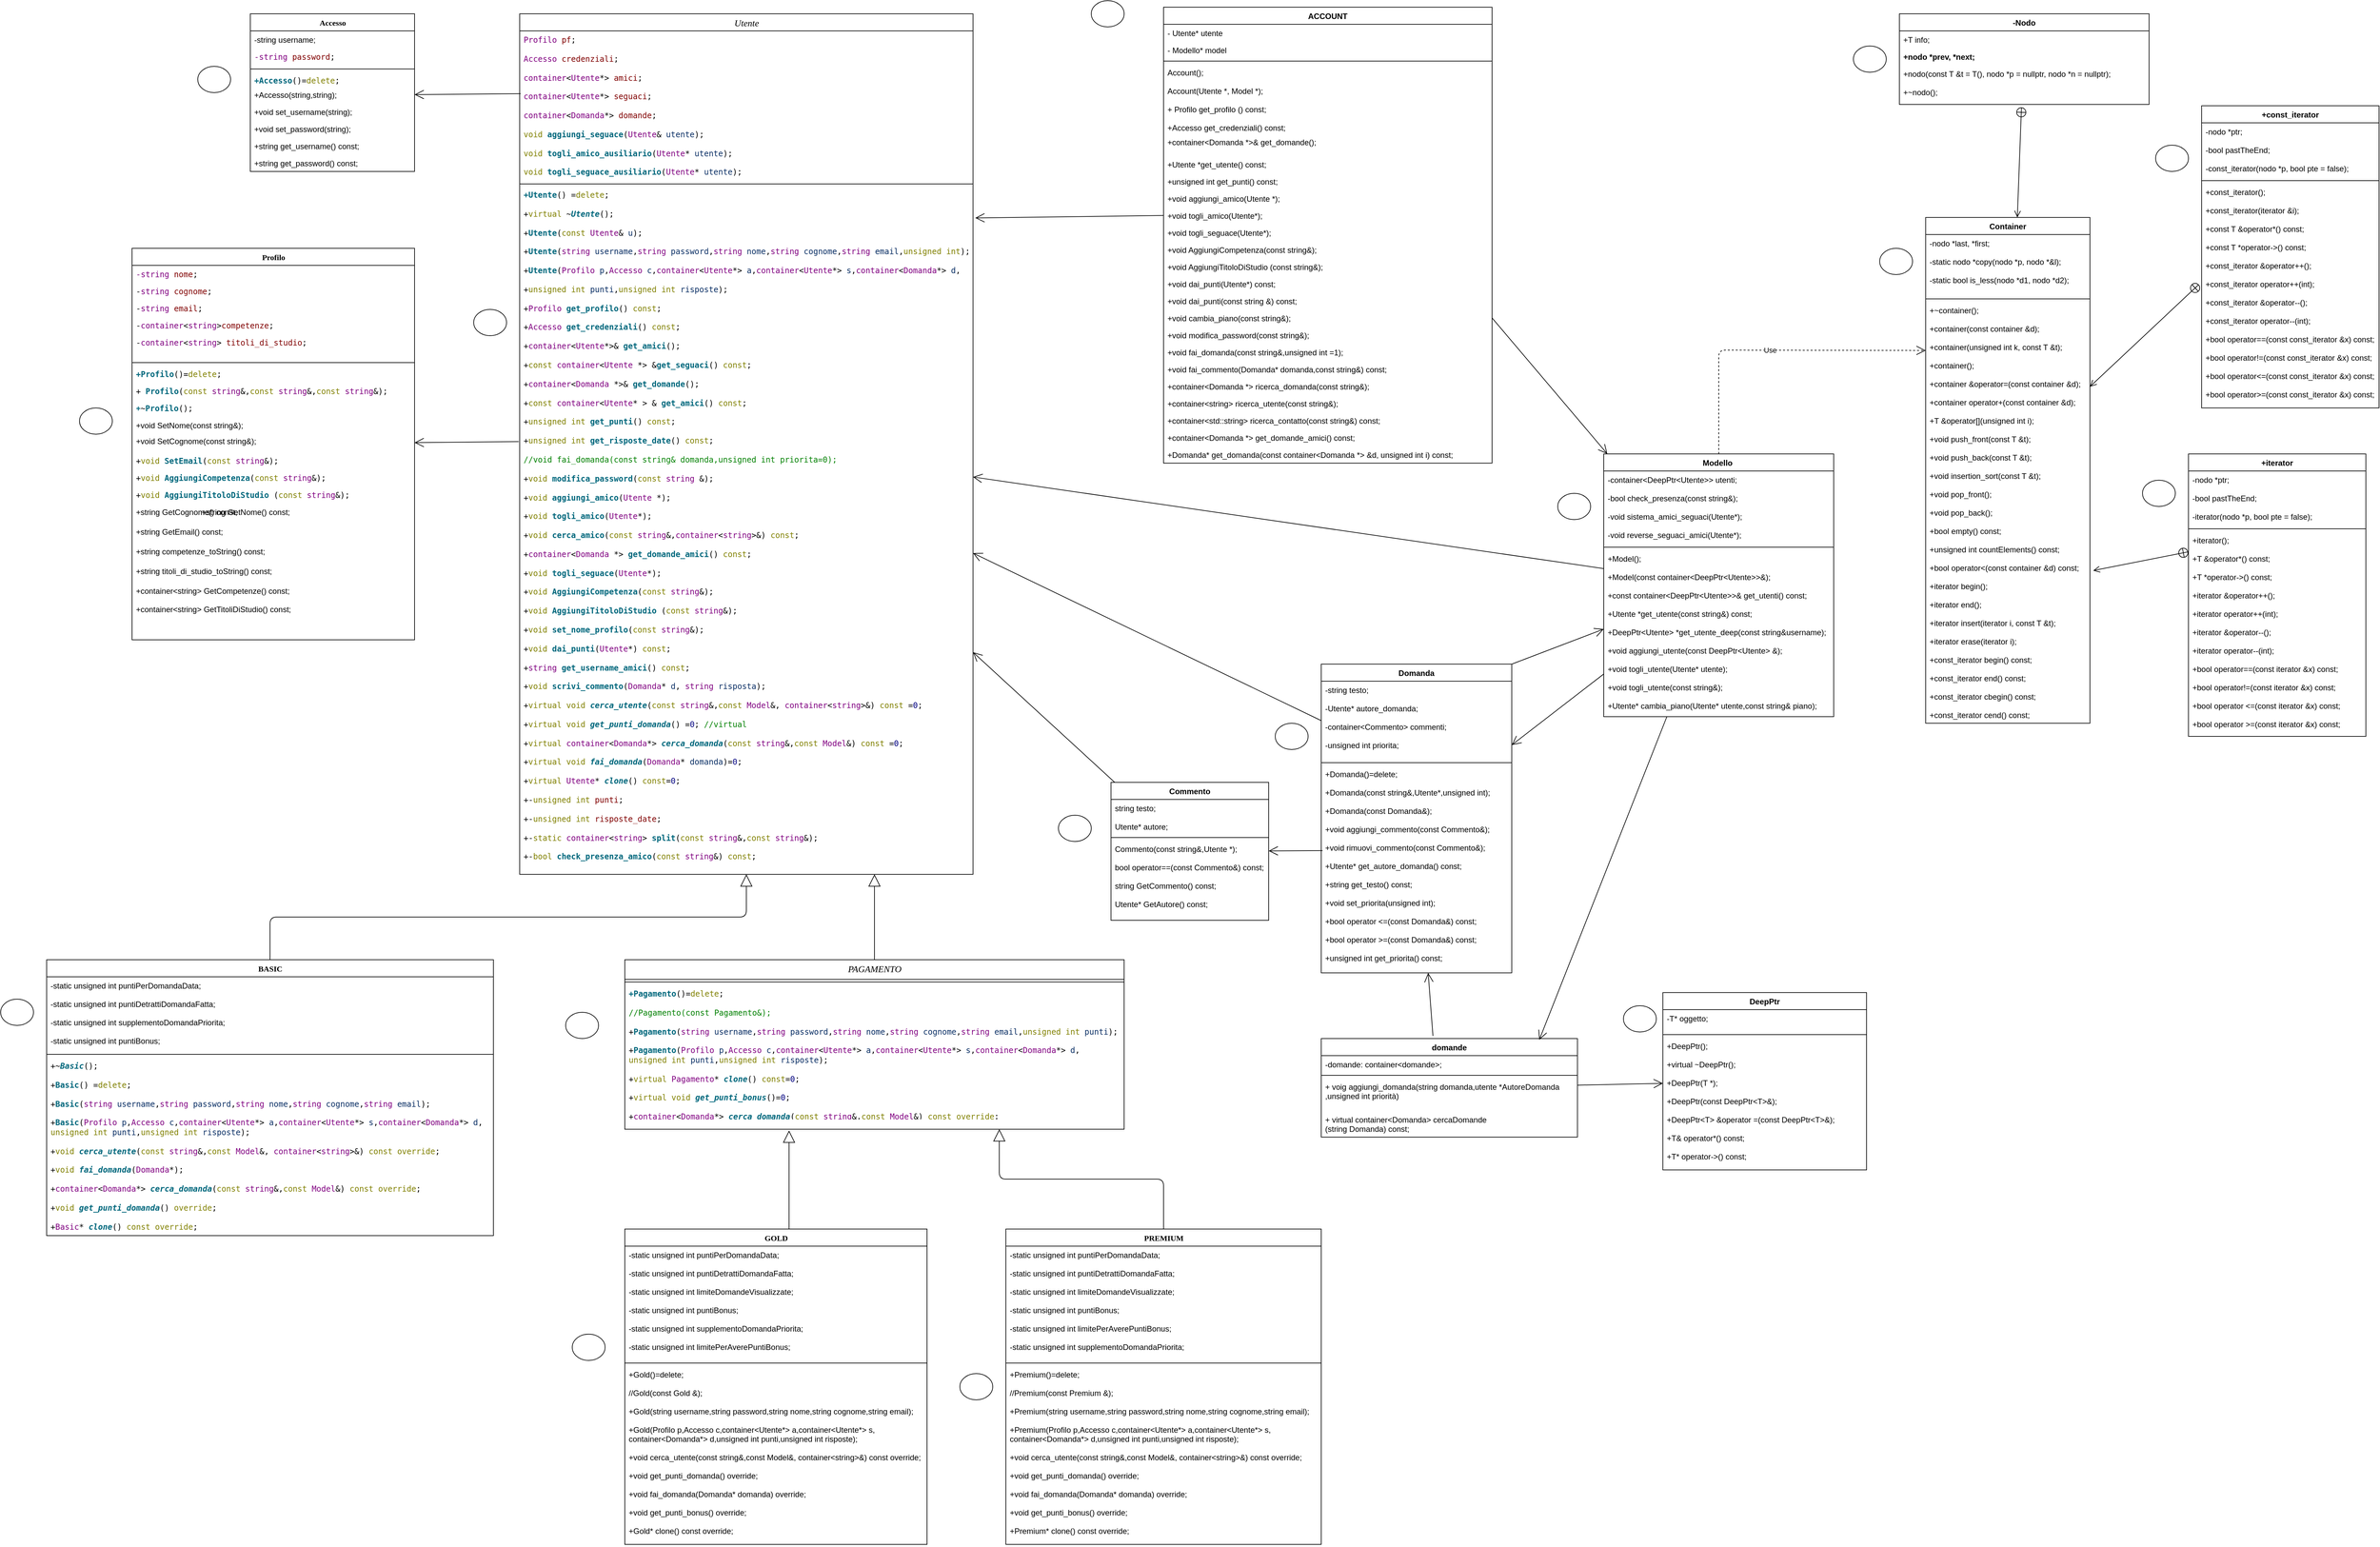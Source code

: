 <mxfile version="13.10.0" type="device"><diagram name="Page-1" id="9f46799a-70d6-7492-0946-bef42562c5a5"><mxGraphModel dx="4479" dy="2029" grid="1" gridSize="10" guides="1" tooltips="1" connect="1" arrows="1" fold="1" page="1" pageScale="1" pageWidth="1100" pageHeight="850" background="#ffffff" math="0" shadow="0"><root><mxCell id="0"/><mxCell id="1" parent="0"/><mxCell id="78961159f06e98e8-43" value="&lt;i style=&quot;font-weight: normal&quot;&gt;&lt;font style=&quot;font-size: 14px&quot;&gt;Utente&lt;/font&gt;&lt;/i&gt;" style="swimlane;html=1;fontStyle=1;align=center;verticalAlign=top;childLayout=stackLayout;horizontal=1;startSize=26;horizontalStack=0;resizeParent=1;resizeLast=0;collapsible=1;marginBottom=0;swimlaneFillColor=#ffffff;rounded=0;shadow=0;comic=0;labelBackgroundColor=none;strokeWidth=1;fillColor=none;fontFamily=Verdana;fontSize=12" parent="1" vertex="1"><mxGeometry x="-750" y="-780" width="690" height="1310" as="geometry"><mxRectangle x="440" y="60" width="70" height="26" as="alternateBounds"/></mxGeometry></mxCell><mxCell id="78961159f06e98e8-49" value="&lt;pre style=&quot;margin-top: 0px ; margin-bottom: 0px&quot;&gt;&lt;pre style=&quot;margin-top: 0px ; margin-bottom: 0px&quot;&gt;&lt;span style=&quot;color: #800080&quot;&gt;Profilo&lt;/span&gt;&lt;span style=&quot;color: #c0c0c0&quot;&gt; &lt;/span&gt;&lt;span style=&quot;color: #800000&quot;&gt;pf&lt;/span&gt;;&lt;/pre&gt;&lt;br/&gt;&lt;pre style=&quot;margin-top: 0px ; margin-bottom: 0px&quot;&gt;&lt;span style=&quot;color: #800080&quot;&gt;Accesso&lt;/span&gt;&lt;span style=&quot;color: #c0c0c0&quot;&gt; &lt;/span&gt;&lt;span style=&quot;color: #800000&quot;&gt;credenziali&lt;/span&gt;;&lt;/pre&gt;&lt;br/&gt;&lt;pre style=&quot;margin-top: 0px ; margin-bottom: 0px&quot;&gt;&lt;span style=&quot;color: #800080&quot;&gt;container&lt;/span&gt;&amp;lt;&lt;span style=&quot;color: #800080&quot;&gt;Utente&lt;/span&gt;*&amp;gt;&lt;span style=&quot;color: #c0c0c0&quot;&gt; &lt;/span&gt;&lt;span style=&quot;color: #800000&quot;&gt;amici&lt;/span&gt;;&lt;/pre&gt;&lt;br/&gt;&lt;pre style=&quot;margin-top: 0px ; margin-bottom: 0px&quot;&gt;&lt;span style=&quot;color: #800080&quot;&gt;container&lt;/span&gt;&amp;lt;&lt;span style=&quot;color: #800080&quot;&gt;Utente&lt;/span&gt;*&amp;gt;&lt;span style=&quot;color: #c0c0c0&quot;&gt; &lt;/span&gt;&lt;span style=&quot;color: #800000&quot;&gt;seguaci&lt;/span&gt;;&lt;/pre&gt;&lt;br/&gt;&lt;pre style=&quot;margin-top: 0px ; margin-bottom: 0px&quot;&gt;&lt;span style=&quot;color: #800080&quot;&gt;container&lt;/span&gt;&amp;lt;&lt;span style=&quot;color: #800080&quot;&gt;Domanda&lt;/span&gt;*&amp;gt;&lt;span style=&quot;color: #c0c0c0&quot;&gt; &lt;/span&gt;&lt;span style=&quot;color: #800000&quot;&gt;domande&lt;/span&gt;;&lt;/pre&gt;&lt;br/&gt;&lt;pre style=&quot;margin-top: 0px ; margin-bottom: 0px&quot;&gt;&lt;span style=&quot;color: #808000&quot;&gt;void&lt;/span&gt;&lt;span style=&quot;color: #c0c0c0&quot;&gt; &lt;/span&gt;&lt;span style=&quot;font-weight: 600 ; color: #00677c&quot;&gt;aggiungi_seguace&lt;/span&gt;(&lt;span style=&quot;color: #800080&quot;&gt;Utente&lt;/span&gt;&amp;amp;&lt;span style=&quot;color: #c0c0c0&quot;&gt; &lt;/span&gt;&lt;span style=&quot;color: #092e64&quot;&gt;utente&lt;/span&gt;);&lt;/pre&gt;&lt;br/&gt;&lt;pre style=&quot;margin-top: 0px ; margin-bottom: 0px&quot;&gt;&lt;span style=&quot;color: #808000&quot;&gt;void&lt;/span&gt;&lt;span style=&quot;color: #c0c0c0&quot;&gt; &lt;/span&gt;&lt;span style=&quot;font-weight: 600 ; color: #00677c&quot;&gt;togli_amico_ausiliario&lt;/span&gt;(&lt;span style=&quot;color: #800080&quot;&gt;Utente&lt;/span&gt;*&lt;span style=&quot;color: #c0c0c0&quot;&gt; &lt;/span&gt;&lt;span style=&quot;color: #092e64&quot;&gt;utente&lt;/span&gt;);&lt;/pre&gt;&lt;br/&gt;&lt;pre style=&quot;margin-top: 0px ; margin-bottom: 0px&quot;&gt;&lt;span style=&quot;color: #808000&quot;&gt;void&lt;/span&gt;&lt;span style=&quot;color: #c0c0c0&quot;&gt; &lt;/span&gt;&lt;span style=&quot;font-weight: 600 ; color: #00677c&quot;&gt;togli_seguace_ausiliario&lt;/span&gt;(&lt;span style=&quot;color: #800080&quot;&gt;Utente&lt;/span&gt;*&lt;span style=&quot;color: #c0c0c0&quot;&gt; &lt;/span&gt;&lt;span style=&quot;color: #092e64&quot;&gt;utente&lt;/span&gt;);&lt;/pre&gt;&lt;/pre&gt;" style="text;html=1;strokeColor=none;fillColor=none;align=left;verticalAlign=top;spacingLeft=4;spacingRight=4;whiteSpace=wrap;overflow=hidden;rotatable=0;points=[[0,0.5],[1,0.5]];portConstraint=eastwest;" parent="78961159f06e98e8-43" vertex="1"><mxGeometry y="26" width="690" height="230" as="geometry"/></mxCell><mxCell id="78961159f06e98e8-51" value="" style="line;html=1;strokeWidth=1;fillColor=none;align=left;verticalAlign=middle;spacingTop=-1;spacingLeft=3;spacingRight=3;rotatable=0;labelPosition=right;points=[];portConstraint=eastwest;" parent="78961159f06e98e8-43" vertex="1"><mxGeometry y="256" width="690" height="6" as="geometry"/></mxCell><mxCell id="78961159f06e98e8-53" value="&lt;pre style=&quot;margin-top: 0px ; margin-bottom: 0px&quot;&gt;&lt;pre style=&quot;margin-top: 0px ; margin-bottom: 0px&quot;&gt;&lt;span style=&quot;font-weight: 600 ; color: #00677c&quot;&gt;+Utente&lt;/span&gt;()&lt;span style=&quot;color: #c0c0c0&quot;&gt; &lt;/span&gt;=&lt;span style=&quot;color: #808000&quot;&gt;delete&lt;/span&gt;;&lt;/pre&gt;&lt;br&gt;&lt;pre style=&quot;margin-top: 0px ; margin-bottom: 0px&quot;&gt;+&lt;span style=&quot;color: #808000&quot;&gt;virtual&lt;/span&gt;&lt;span style=&quot;color: #c0c0c0&quot;&gt; &lt;/span&gt;~&lt;span style=&quot;font-weight: 600 ; font-style: italic ; color: #00677c&quot;&gt;Utente&lt;/span&gt;();&lt;/pre&gt;&lt;br&gt;&lt;pre style=&quot;margin-top: 0px ; margin-bottom: 0px&quot;&gt;+&lt;span style=&quot;font-weight: 600 ; color: #00677c&quot;&gt;Utente&lt;/span&gt;(&lt;span style=&quot;color: #808000&quot;&gt;const&lt;/span&gt;&lt;span style=&quot;color: #c0c0c0&quot;&gt; &lt;/span&gt;&lt;span style=&quot;color: #800080&quot;&gt;Utente&lt;/span&gt;&amp;amp;&lt;span style=&quot;color: #c0c0c0&quot;&gt; &lt;/span&gt;&lt;span style=&quot;color: #092e64&quot;&gt;u&lt;/span&gt;);&lt;/pre&gt;&lt;br&gt;&lt;pre style=&quot;margin-top: 0px ; margin-bottom: 0px&quot;&gt;+&lt;span style=&quot;font-weight: 600 ; color: #00677c&quot;&gt;Utente&lt;/span&gt;(&lt;span style=&quot;color: #800080&quot;&gt;string&lt;/span&gt;&lt;span style=&quot;color: #c0c0c0&quot;&gt; &lt;/span&gt;&lt;span style=&quot;color: #092e64&quot;&gt;username&lt;/span&gt;,&lt;span style=&quot;color: #800080&quot;&gt;string&lt;/span&gt;&lt;span style=&quot;color: #c0c0c0&quot;&gt; &lt;/span&gt;&lt;span style=&quot;color: #092e64&quot;&gt;password&lt;/span&gt;,&lt;span style=&quot;color: #800080&quot;&gt;string&lt;/span&gt;&lt;span style=&quot;color: #c0c0c0&quot;&gt; &lt;/span&gt;&lt;span style=&quot;color: #092e64&quot;&gt;nome&lt;/span&gt;,&lt;span style=&quot;color: #800080&quot;&gt;string&lt;/span&gt;&lt;span style=&quot;color: #c0c0c0&quot;&gt; &lt;/span&gt;&lt;span style=&quot;color: #092e64&quot;&gt;cognome&lt;/span&gt;,&lt;span style=&quot;color: #800080&quot;&gt;string&lt;/span&gt;&lt;span style=&quot;color: #c0c0c0&quot;&gt; &lt;/span&gt;&lt;span style=&quot;color: #092e64&quot;&gt;email&lt;/span&gt;,&lt;span style=&quot;color: #808000&quot;&gt;unsigned&lt;/span&gt;&lt;span style=&quot;color: #c0c0c0&quot;&gt; &lt;/span&gt;&lt;span style=&quot;color: #808000&quot;&gt;int&lt;/span&gt;);&lt;/pre&gt;&lt;br&gt;&lt;pre style=&quot;margin-top: 0px ; margin-bottom: 0px&quot;&gt;+&lt;span style=&quot;font-weight: 600 ; color: #00677c&quot;&gt;Utente&lt;/span&gt;(&lt;span style=&quot;color: #800080&quot;&gt;Profilo&lt;/span&gt;&lt;span style=&quot;color: #c0c0c0&quot;&gt; &lt;/span&gt;&lt;span style=&quot;color: #092e64&quot;&gt;p&lt;/span&gt;,&lt;span style=&quot;color: #800080&quot;&gt;Accesso&lt;/span&gt;&lt;span style=&quot;color: #c0c0c0&quot;&gt; &lt;/span&gt;&lt;span style=&quot;color: #092e64&quot;&gt;c&lt;/span&gt;,&lt;span style=&quot;color: #800080&quot;&gt;container&lt;/span&gt;&amp;lt;&lt;span style=&quot;color: #800080&quot;&gt;Utente&lt;/span&gt;*&amp;gt;&lt;span style=&quot;color: #c0c0c0&quot;&gt; &lt;/span&gt;&lt;span style=&quot;color: #092e64&quot;&gt;a&lt;/span&gt;,&lt;span style=&quot;color: #800080&quot;&gt;container&lt;/span&gt;&amp;lt;&lt;span style=&quot;color: #800080&quot;&gt;Utente&lt;/span&gt;*&amp;gt;&lt;span style=&quot;color: #c0c0c0&quot;&gt; &lt;/span&gt;&lt;span style=&quot;color: #092e64&quot;&gt;s&lt;/span&gt;,&lt;span style=&quot;color: #800080&quot;&gt;container&lt;/span&gt;&amp;lt;&lt;span style=&quot;color: #800080&quot;&gt;Domanda&lt;/span&gt;*&amp;gt;&lt;span style=&quot;color: #c0c0c0&quot;&gt; &lt;/span&gt;&lt;span style=&quot;color: #092e64&quot;&gt;d&lt;/span&gt;,&lt;/pre&gt;&lt;br&gt;&lt;pre style=&quot;margin-top: 0px ; margin-bottom: 0px&quot;&gt;+&lt;span style=&quot;color: #808000&quot;&gt;unsigned&lt;/span&gt;&lt;span style=&quot;color: #c0c0c0&quot;&gt; &lt;/span&gt;&lt;span style=&quot;color: #808000&quot;&gt;int&lt;/span&gt;&lt;span style=&quot;color: #c0c0c0&quot;&gt; &lt;/span&gt;&lt;span style=&quot;color: #092e64&quot;&gt;punti&lt;/span&gt;,&lt;span style=&quot;color: #808000&quot;&gt;unsigned&lt;/span&gt;&lt;span style=&quot;color: #c0c0c0&quot;&gt; &lt;/span&gt;&lt;span style=&quot;color: #808000&quot;&gt;int&lt;/span&gt;&lt;span style=&quot;color: #c0c0c0&quot;&gt; &lt;/span&gt;&lt;span style=&quot;color: #092e64&quot;&gt;risposte&lt;/span&gt;);&lt;span style=&quot;color: #c0c0c0&quot;&gt;               &lt;/span&gt;&lt;/pre&gt;&lt;br&gt;&lt;pre style=&quot;margin-top: 0px ; margin-bottom: 0px&quot;&gt;+&lt;span style=&quot;color: #800080&quot;&gt;Profilo&lt;/span&gt;&lt;span style=&quot;color: #c0c0c0&quot;&gt; &lt;/span&gt;&lt;span style=&quot;font-weight: 600 ; color: #00677c&quot;&gt;get_profilo&lt;/span&gt;()&lt;span style=&quot;color: #c0c0c0&quot;&gt; &lt;/span&gt;&lt;span style=&quot;color: #808000&quot;&gt;const&lt;/span&gt;;&lt;/pre&gt;&lt;br&gt;&lt;pre style=&quot;margin-top: 0px ; margin-bottom: 0px&quot;&gt;+&lt;span style=&quot;color: #800080&quot;&gt;Accesso&lt;/span&gt;&lt;span style=&quot;color: #c0c0c0&quot;&gt; &lt;/span&gt;&lt;span style=&quot;font-weight: 600 ; color: #00677c&quot;&gt;get_credenziali&lt;/span&gt;()&lt;span style=&quot;color: #c0c0c0&quot;&gt; &lt;/span&gt;&lt;span style=&quot;color: #808000&quot;&gt;const&lt;/span&gt;;&lt;/pre&gt;&lt;br&gt;&lt;pre style=&quot;margin-top: 0px ; margin-bottom: 0px&quot;&gt;+&lt;span style=&quot;color: #800080&quot;&gt;container&lt;/span&gt;&amp;lt;&lt;span style=&quot;color: #800080&quot;&gt;Utente&lt;/span&gt;*&amp;gt;&amp;amp;&lt;span style=&quot;color: #c0c0c0&quot;&gt; &lt;/span&gt;&lt;span style=&quot;font-weight: 600 ; color: #00677c&quot;&gt;get_amici&lt;/span&gt;();&lt;/pre&gt;&lt;br&gt;&lt;pre style=&quot;margin-top: 0px ; margin-bottom: 0px&quot;&gt;+&lt;span style=&quot;color: #808000&quot;&gt;const&lt;/span&gt;&lt;span style=&quot;color: #c0c0c0&quot;&gt; &lt;/span&gt;&lt;span style=&quot;color: #800080&quot;&gt;container&lt;/span&gt;&amp;lt;&lt;span style=&quot;color: #800080&quot;&gt;Utente&lt;/span&gt;&lt;span style=&quot;color: #c0c0c0&quot;&gt; &lt;/span&gt;*&amp;gt;&lt;span style=&quot;color: #c0c0c0&quot;&gt; &lt;/span&gt;&amp;amp;&lt;span style=&quot;font-weight: 600 ; color: #00677c&quot;&gt;get_seguaci&lt;/span&gt;()&lt;span style=&quot;color: #c0c0c0&quot;&gt; &lt;/span&gt;&lt;span style=&quot;color: #808000&quot;&gt;const&lt;/span&gt;;&lt;/pre&gt;&lt;br&gt;&lt;pre style=&quot;margin-top: 0px ; margin-bottom: 0px&quot;&gt;+&lt;span style=&quot;color: #800080&quot;&gt;container&lt;/span&gt;&amp;lt;&lt;span style=&quot;color: #800080&quot;&gt;Domanda&lt;/span&gt;&lt;span style=&quot;color: #c0c0c0&quot;&gt; &lt;/span&gt;*&amp;gt;&amp;amp;&lt;span style=&quot;color: #c0c0c0&quot;&gt; &lt;/span&gt;&lt;span style=&quot;font-weight: 600 ; color: #00677c&quot;&gt;get_domande&lt;/span&gt;();&lt;/pre&gt;&lt;br&gt;&lt;pre style=&quot;margin-top: 0px ; margin-bottom: 0px&quot;&gt;+&lt;span style=&quot;color: #808000&quot;&gt;const&lt;/span&gt;&lt;span style=&quot;color: #c0c0c0&quot;&gt; &lt;/span&gt;&lt;span style=&quot;color: #800080&quot;&gt;container&lt;/span&gt;&amp;lt;&lt;span style=&quot;color: #800080&quot;&gt;Utente&lt;/span&gt;*&lt;span style=&quot;color: #c0c0c0&quot;&gt; &lt;/span&gt;&amp;gt;&lt;span style=&quot;color: #c0c0c0&quot;&gt; &lt;/span&gt;&amp;amp;&lt;span style=&quot;color: #c0c0c0&quot;&gt; &lt;/span&gt;&lt;span style=&quot;font-weight: 600 ; color: #00677c&quot;&gt;get_amici&lt;/span&gt;()&lt;span style=&quot;color: #c0c0c0&quot;&gt; &lt;/span&gt;&lt;span style=&quot;color: #808000&quot;&gt;const&lt;/span&gt;;&lt;/pre&gt;&lt;br&gt;&lt;pre style=&quot;margin-top: 0px ; margin-bottom: 0px&quot;&gt;+&lt;span style=&quot;color: #808000&quot;&gt;unsigned&lt;/span&gt;&lt;span style=&quot;color: #c0c0c0&quot;&gt; &lt;/span&gt;&lt;span style=&quot;color: #808000&quot;&gt;int&lt;/span&gt;&lt;span style=&quot;color: #c0c0c0&quot;&gt; &lt;/span&gt;&lt;span style=&quot;font-weight: 600 ; color: #00677c&quot;&gt;get_punti&lt;/span&gt;()&lt;span style=&quot;color: #c0c0c0&quot;&gt; &lt;/span&gt;&lt;span style=&quot;color: #808000&quot;&gt;const&lt;/span&gt;;&lt;/pre&gt;&lt;br&gt;&lt;pre style=&quot;margin-top: 0px ; margin-bottom: 0px&quot;&gt;+&lt;span style=&quot;color: #808000&quot;&gt;unsigned&lt;/span&gt;&lt;span style=&quot;color: #c0c0c0&quot;&gt; &lt;/span&gt;&lt;span style=&quot;color: #808000&quot;&gt;int&lt;/span&gt;&lt;span style=&quot;color: #c0c0c0&quot;&gt; &lt;/span&gt;&lt;span style=&quot;font-weight: 600 ; color: #00677c&quot;&gt;get_risposte_date&lt;/span&gt;()&lt;span style=&quot;color: #c0c0c0&quot;&gt; &lt;/span&gt;&lt;span style=&quot;color: #808000&quot;&gt;const&lt;/span&gt;;&lt;/pre&gt;&lt;br&gt;&lt;pre style=&quot;margin-top: 0px ; margin-bottom: 0px&quot;&gt;&lt;span style=&quot;color: #008000&quot;&gt;//void&lt;/span&gt;&lt;span style=&quot;color: #c0c0c0&quot;&gt; &lt;/span&gt;&lt;span style=&quot;color: #008000&quot;&gt;fai_domanda(const&lt;/span&gt;&lt;span style=&quot;color: #c0c0c0&quot;&gt; &lt;/span&gt;&lt;span style=&quot;color: #008000&quot;&gt;string&amp;amp;&lt;/span&gt;&lt;span style=&quot;color: #c0c0c0&quot;&gt; &lt;/span&gt;&lt;span style=&quot;color: #008000&quot;&gt;domanda,unsigned&lt;/span&gt;&lt;span style=&quot;color: #c0c0c0&quot;&gt; &lt;/span&gt;&lt;span style=&quot;color: #008000&quot;&gt;int&lt;/span&gt;&lt;span style=&quot;color: #c0c0c0&quot;&gt; &lt;/span&gt;&lt;span style=&quot;color: #008000&quot;&gt;priorita=0);&lt;/span&gt;&lt;/pre&gt;&lt;br&gt;&lt;pre style=&quot;margin-top: 0px ; margin-bottom: 0px&quot;&gt;+&lt;span style=&quot;color: #808000&quot;&gt;void&lt;/span&gt;&lt;span style=&quot;color: #c0c0c0&quot;&gt; &lt;/span&gt;&lt;span style=&quot;font-weight: 600 ; color: #00677c&quot;&gt;modifica_password&lt;/span&gt;(&lt;span style=&quot;color: #808000&quot;&gt;const&lt;/span&gt;&lt;span style=&quot;color: #c0c0c0&quot;&gt; &lt;/span&gt;&lt;span style=&quot;color: #800080&quot;&gt;string&lt;/span&gt;&lt;span style=&quot;color: #c0c0c0&quot;&gt; &lt;/span&gt;&amp;amp;);&lt;/pre&gt;&lt;br&gt;&lt;pre style=&quot;margin-top: 0px ; margin-bottom: 0px&quot;&gt;+&lt;span style=&quot;color: #808000&quot;&gt;void&lt;/span&gt;&lt;span style=&quot;color: #c0c0c0&quot;&gt; &lt;/span&gt;&lt;span style=&quot;font-weight: 600 ; color: #00677c&quot;&gt;aggiungi_amico&lt;/span&gt;(&lt;span style=&quot;color: #800080&quot;&gt;Utente&lt;/span&gt;&lt;span style=&quot;color: #c0c0c0&quot;&gt; &lt;/span&gt;*);&lt;/pre&gt;&lt;br&gt;&lt;pre style=&quot;margin-top: 0px ; margin-bottom: 0px&quot;&gt;+&lt;span style=&quot;color: #808000&quot;&gt;void&lt;/span&gt;&lt;span style=&quot;color: #c0c0c0&quot;&gt; &lt;/span&gt;&lt;span style=&quot;font-weight: 600 ; color: #00677c&quot;&gt;togli_amico&lt;/span&gt;(&lt;span style=&quot;color: #800080&quot;&gt;Utente&lt;/span&gt;*);&lt;/pre&gt;&lt;br&gt;&lt;pre style=&quot;margin-top: 0px ; margin-bottom: 0px&quot;&gt;+&lt;span style=&quot;color: #808000&quot;&gt;void&lt;/span&gt;&lt;span style=&quot;color: #c0c0c0&quot;&gt; &lt;/span&gt;&lt;span style=&quot;font-weight: 600 ; color: #00677c&quot;&gt;cerca_amico&lt;/span&gt;(&lt;span style=&quot;color: #808000&quot;&gt;const&lt;/span&gt;&lt;span style=&quot;color: #c0c0c0&quot;&gt; &lt;/span&gt;&lt;span style=&quot;color: #800080&quot;&gt;string&lt;/span&gt;&amp;amp;,&lt;span style=&quot;color: #800080&quot;&gt;container&lt;/span&gt;&amp;lt;&lt;span style=&quot;color: #800080&quot;&gt;string&lt;/span&gt;&amp;gt;&amp;amp;)&lt;span style=&quot;color: #c0c0c0&quot;&gt; &lt;/span&gt;&lt;span style=&quot;color: #808000&quot;&gt;const&lt;/span&gt;;&lt;/pre&gt;&lt;br&gt;&lt;pre style=&quot;margin-top: 0px ; margin-bottom: 0px&quot;&gt;+&lt;span style=&quot;color: #800080&quot;&gt;container&lt;/span&gt;&amp;lt;&lt;span style=&quot;color: #800080&quot;&gt;Domanda&lt;/span&gt;&lt;span style=&quot;color: #c0c0c0&quot;&gt; &lt;/span&gt;*&amp;gt;&lt;span style=&quot;color: #c0c0c0&quot;&gt; &lt;/span&gt;&lt;span style=&quot;font-weight: 600 ; color: #00677c&quot;&gt;get_domande_amici&lt;/span&gt;()&lt;span style=&quot;color: #c0c0c0&quot;&gt; &lt;/span&gt;&lt;span style=&quot;color: #808000&quot;&gt;const&lt;/span&gt;;&lt;/pre&gt;&lt;br&gt;&lt;pre style=&quot;margin-top: 0px ; margin-bottom: 0px&quot;&gt;+&lt;span style=&quot;color: #808000&quot;&gt;void&lt;/span&gt;&lt;span style=&quot;color: #c0c0c0&quot;&gt; &lt;/span&gt;&lt;span style=&quot;font-weight: 600 ; color: #00677c&quot;&gt;togli_seguace&lt;/span&gt;(&lt;span style=&quot;color: #800080&quot;&gt;Utente&lt;/span&gt;*);&lt;/pre&gt;&lt;br&gt;&lt;pre style=&quot;margin-top: 0px ; margin-bottom: 0px&quot;&gt;+&lt;span style=&quot;color: #808000&quot;&gt;void&lt;/span&gt;&lt;span style=&quot;color: #c0c0c0&quot;&gt; &lt;/span&gt;&lt;span style=&quot;font-weight: 600 ; color: #00677c&quot;&gt;AggiungiCompetenza&lt;/span&gt;(&lt;span style=&quot;color: #808000&quot;&gt;const&lt;/span&gt;&lt;span style=&quot;color: #c0c0c0&quot;&gt; &lt;/span&gt;&lt;span style=&quot;color: #800080&quot;&gt;string&lt;/span&gt;&amp;amp;);&lt;/pre&gt;&lt;br&gt;&lt;pre style=&quot;margin-top: 0px ; margin-bottom: 0px&quot;&gt;+&lt;span style=&quot;color: #808000&quot;&gt;void&lt;/span&gt;&lt;span style=&quot;color: #c0c0c0&quot;&gt; &lt;/span&gt;&lt;span style=&quot;font-weight: 600 ; color: #00677c&quot;&gt;AggiungiTitoloDiStudio&lt;/span&gt;&lt;span style=&quot;color: #c0c0c0&quot;&gt; &lt;/span&gt;(&lt;span style=&quot;color: #808000&quot;&gt;const&lt;/span&gt;&lt;span style=&quot;color: #c0c0c0&quot;&gt; &lt;/span&gt;&lt;span style=&quot;color: #800080&quot;&gt;string&lt;/span&gt;&amp;amp;);&lt;/pre&gt;&lt;br&gt;&lt;pre style=&quot;margin-top: 0px ; margin-bottom: 0px&quot;&gt;+&lt;span style=&quot;color: #808000&quot;&gt;void&lt;/span&gt;&lt;span style=&quot;color: #c0c0c0&quot;&gt; &lt;/span&gt;&lt;span style=&quot;font-weight: 600 ; color: #00677c&quot;&gt;set_nome_profilo&lt;/span&gt;(&lt;span style=&quot;color: #808000&quot;&gt;const&lt;/span&gt;&lt;span style=&quot;color: #c0c0c0&quot;&gt; &lt;/span&gt;&lt;span style=&quot;color: #800080&quot;&gt;string&lt;/span&gt;&amp;amp;);&lt;/pre&gt;&lt;br&gt;&lt;pre style=&quot;margin-top: 0px ; margin-bottom: 0px&quot;&gt;+&lt;span style=&quot;color: #808000&quot;&gt;void&lt;/span&gt;&lt;span style=&quot;color: #c0c0c0&quot;&gt; &lt;/span&gt;&lt;span style=&quot;font-weight: 600 ; color: #00677c&quot;&gt;dai_punti&lt;/span&gt;(&lt;span style=&quot;color: #800080&quot;&gt;Utente&lt;/span&gt;*)&lt;span style=&quot;color: #c0c0c0&quot;&gt; &lt;/span&gt;&lt;span style=&quot;color: #808000&quot;&gt;const&lt;/span&gt;;&lt;/pre&gt;&lt;br&gt;&lt;pre style=&quot;margin-top: 0px ; margin-bottom: 0px&quot;&gt;+&lt;span style=&quot;color: #800080&quot;&gt;string&lt;/span&gt;&lt;span style=&quot;color: #c0c0c0&quot;&gt; &lt;/span&gt;&lt;span style=&quot;font-weight: 600 ; color: #00677c&quot;&gt;get_username_amici&lt;/span&gt;()&lt;span style=&quot;color: #c0c0c0&quot;&gt; &lt;/span&gt;&lt;span style=&quot;color: #808000&quot;&gt;const&lt;/span&gt;;&lt;/pre&gt;&lt;br&gt;&lt;pre style=&quot;margin-top: 0px ; margin-bottom: 0px&quot;&gt;+&lt;span style=&quot;color: #808000&quot;&gt;void&lt;/span&gt;&lt;span style=&quot;color: #c0c0c0&quot;&gt; &lt;/span&gt;&lt;span style=&quot;font-weight: 600 ; color: #00677c&quot;&gt;scrivi_commento&lt;/span&gt;(&lt;span style=&quot;color: #800080&quot;&gt;Domanda&lt;/span&gt;*&lt;span style=&quot;color: #c0c0c0&quot;&gt; &lt;/span&gt;&lt;span style=&quot;color: #092e64&quot;&gt;d&lt;/span&gt;,&lt;span style=&quot;color: #c0c0c0&quot;&gt; &lt;/span&gt;&lt;span style=&quot;color: #800080&quot;&gt;string&lt;/span&gt;&lt;span style=&quot;color: #c0c0c0&quot;&gt; &lt;/span&gt;&lt;span style=&quot;color: #092e64&quot;&gt;risposta&lt;/span&gt;);&lt;span style=&quot;color: #c0c0c0&quot;&gt;         &lt;/span&gt;&lt;/pre&gt;&lt;br&gt;&lt;pre style=&quot;margin-top: 0px ; margin-bottom: 0px&quot;&gt;+&lt;span style=&quot;color: #808000&quot;&gt;virtual&lt;/span&gt;&lt;span style=&quot;color: #c0c0c0&quot;&gt; &lt;/span&gt;&lt;span style=&quot;color: #808000&quot;&gt;void&lt;/span&gt;&lt;span style=&quot;color: #c0c0c0&quot;&gt; &lt;/span&gt;&lt;span style=&quot;font-weight: 600 ; font-style: italic ; color: #00677c&quot;&gt;cerca_utente&lt;/span&gt;(&lt;span style=&quot;color: #808000&quot;&gt;const&lt;/span&gt;&lt;span style=&quot;color: #c0c0c0&quot;&gt; &lt;/span&gt;&lt;span style=&quot;color: #800080&quot;&gt;string&lt;/span&gt;&amp;amp;,&lt;span style=&quot;color: #808000&quot;&gt;const&lt;/span&gt;&lt;span style=&quot;color: #c0c0c0&quot;&gt; &lt;/span&gt;&lt;span style=&quot;color: #800080&quot;&gt;Model&lt;/span&gt;&amp;amp;,&lt;span style=&quot;color: #c0c0c0&quot;&gt; &lt;/span&gt;&lt;span style=&quot;color: #800080&quot;&gt;container&lt;/span&gt;&amp;lt;&lt;span style=&quot;color: #800080&quot;&gt;string&lt;/span&gt;&amp;gt;&amp;amp;)&lt;span style=&quot;color: #c0c0c0&quot;&gt; &lt;/span&gt;&lt;span style=&quot;color: #808000&quot;&gt;const&lt;/span&gt;&lt;span style=&quot;color: #c0c0c0&quot;&gt; &lt;/span&gt;=&lt;span style=&quot;color: #000080&quot;&gt;0&lt;/span&gt;;&lt;/pre&gt;&lt;br&gt;&lt;pre style=&quot;margin-top: 0px ; margin-bottom: 0px&quot;&gt;+&lt;span style=&quot;color: #808000&quot;&gt;virtual&lt;/span&gt;&lt;span style=&quot;color: #c0c0c0&quot;&gt; &lt;/span&gt;&lt;span style=&quot;color: #808000&quot;&gt;void&lt;/span&gt;&lt;span style=&quot;color: #c0c0c0&quot;&gt; &lt;/span&gt;&lt;span style=&quot;font-weight: 600 ; font-style: italic ; color: #00677c&quot;&gt;get_punti_domanda&lt;/span&gt;()&lt;span style=&quot;color: #c0c0c0&quot;&gt; &lt;/span&gt;=&lt;span style=&quot;color: #000080&quot;&gt;0&lt;/span&gt;;&lt;span style=&quot;color: #c0c0c0&quot;&gt; &lt;/span&gt;&lt;span style=&quot;color: #008000&quot;&gt;//virtual&lt;/span&gt;&lt;/pre&gt;&lt;br&gt;&lt;pre style=&quot;margin-top: 0px ; margin-bottom: 0px&quot;&gt;+&lt;span style=&quot;color: #808000&quot;&gt;virtual&lt;/span&gt;&lt;span style=&quot;color: #c0c0c0&quot;&gt; &lt;/span&gt;&lt;span style=&quot;color: #800080&quot;&gt;container&lt;/span&gt;&amp;lt;&lt;span style=&quot;color: #800080&quot;&gt;Domanda&lt;/span&gt;*&amp;gt;&lt;span style=&quot;color: #c0c0c0&quot;&gt; &lt;/span&gt;&lt;span style=&quot;font-weight: 600 ; font-style: italic ; color: #00677c&quot;&gt;cerca_domanda&lt;/span&gt;(&lt;span style=&quot;color: #808000&quot;&gt;const&lt;/span&gt;&lt;span style=&quot;color: #c0c0c0&quot;&gt; &lt;/span&gt;&lt;span style=&quot;color: #800080&quot;&gt;string&lt;/span&gt;&amp;amp;,&lt;span style=&quot;color: #808000&quot;&gt;const&lt;/span&gt;&lt;span style=&quot;color: #c0c0c0&quot;&gt; &lt;/span&gt;&lt;span style=&quot;color: #800080&quot;&gt;Model&lt;/span&gt;&amp;amp;)&lt;span style=&quot;color: #c0c0c0&quot;&gt; &lt;/span&gt;&lt;span style=&quot;color: #808000&quot;&gt;const&lt;/span&gt;&lt;span style=&quot;color: #c0c0c0&quot;&gt; &lt;/span&gt;=&lt;span style=&quot;color: #000080&quot;&gt;0&lt;/span&gt;;&lt;/pre&gt;&lt;br&gt;&lt;pre style=&quot;margin-top: 0px ; margin-bottom: 0px&quot;&gt;+&lt;span style=&quot;color: #808000&quot;&gt;virtual&lt;/span&gt;&lt;span style=&quot;color: #c0c0c0&quot;&gt; &lt;/span&gt;&lt;span style=&quot;color: #808000&quot;&gt;void&lt;/span&gt;&lt;span style=&quot;color: #c0c0c0&quot;&gt; &lt;/span&gt;&lt;span style=&quot;font-weight: 600 ; font-style: italic ; color: #00677c&quot;&gt;fai_domanda&lt;/span&gt;(&lt;span style=&quot;color: #800080&quot;&gt;Domanda&lt;/span&gt;*&lt;span style=&quot;color: #c0c0c0&quot;&gt; &lt;/span&gt;&lt;span style=&quot;color: #092e64&quot;&gt;domanda&lt;/span&gt;)=&lt;span style=&quot;color: #000080&quot;&gt;0&lt;/span&gt;;&lt;/pre&gt;&lt;br&gt;&lt;pre style=&quot;margin-top: 0px ; margin-bottom: 0px&quot;&gt;+&lt;span style=&quot;color: #808000&quot;&gt;virtual&lt;/span&gt;&lt;span style=&quot;color: #c0c0c0&quot;&gt; &lt;/span&gt;&lt;span style=&quot;color: #800080&quot;&gt;Utente&lt;/span&gt;*&lt;span style=&quot;color: #c0c0c0&quot;&gt; &lt;/span&gt;&lt;span style=&quot;font-weight: 600 ; font-style: italic ; color: #00677c&quot;&gt;clone&lt;/span&gt;()&lt;span style=&quot;color: #c0c0c0&quot;&gt; &lt;/span&gt;&lt;span style=&quot;color: #808000&quot;&gt;const&lt;/span&gt;=&lt;span style=&quot;color: #000080&quot;&gt;0&lt;/span&gt;;&lt;/pre&gt;&lt;pre style=&quot;margin-top: 0px ; margin-bottom: 0px&quot;&gt;&lt;br&gt;&lt;/pre&gt;&lt;pre style=&quot;margin-top: 0px ; margin-bottom: 0px&quot;&gt;+-&lt;span style=&quot;color: #808000&quot;&gt;unsigned&lt;/span&gt;&lt;span style=&quot;color: #c0c0c0&quot;&gt; &lt;/span&gt;&lt;span style=&quot;color: #808000&quot;&gt;int&lt;/span&gt;&lt;span style=&quot;color: #c0c0c0&quot;&gt; &lt;/span&gt;&lt;span style=&quot;color: #800000&quot;&gt;punti&lt;/span&gt;;&lt;/pre&gt;&lt;br&gt;&lt;pre style=&quot;margin-top: 0px ; margin-bottom: 0px&quot;&gt;+-&lt;span style=&quot;color: #808000&quot;&gt;unsigned&lt;/span&gt;&lt;span style=&quot;color: #c0c0c0&quot;&gt; &lt;/span&gt;&lt;span style=&quot;color: #808000&quot;&gt;int&lt;/span&gt;&lt;span style=&quot;color: #c0c0c0&quot;&gt; &lt;/span&gt;&lt;span style=&quot;color: #800000&quot;&gt;risposte_date&lt;/span&gt;;&lt;/pre&gt;&lt;br&gt;&lt;pre style=&quot;margin-top: 0px ; margin-bottom: 0px&quot;&gt;+-&lt;span style=&quot;color: #808000&quot;&gt;static&lt;/span&gt;&lt;span style=&quot;color: #c0c0c0&quot;&gt; &lt;/span&gt;&lt;span style=&quot;color: #800080&quot;&gt;container&lt;/span&gt;&amp;lt;&lt;span style=&quot;color: #800080&quot;&gt;string&lt;/span&gt;&amp;gt;&lt;span style=&quot;color: #c0c0c0&quot;&gt; &lt;/span&gt;&lt;span style=&quot;font-weight: 600 ; color: #00677c&quot;&gt;split&lt;/span&gt;(&lt;span style=&quot;color: #808000&quot;&gt;const&lt;/span&gt;&lt;span style=&quot;color: #c0c0c0&quot;&gt; &lt;/span&gt;&lt;span style=&quot;color: #800080&quot;&gt;string&lt;/span&gt;&amp;amp;,&lt;span style=&quot;color: #808000&quot;&gt;const&lt;/span&gt;&lt;span style=&quot;color: #c0c0c0&quot;&gt; &lt;/span&gt;&lt;span style=&quot;color: #800080&quot;&gt;string&lt;/span&gt;&amp;amp;);&lt;/pre&gt;&lt;br&gt;&lt;pre style=&quot;margin-top: 0px ; margin-bottom: 0px&quot;&gt;+-&lt;span style=&quot;color: #808000&quot;&gt;bool&lt;/span&gt;&lt;span style=&quot;color: #c0c0c0&quot;&gt; &lt;/span&gt;&lt;span style=&quot;font-weight: 600 ; color: #00677c&quot;&gt;check_presenza_amico&lt;/span&gt;(&lt;span style=&quot;color: #808000&quot;&gt;const&lt;/span&gt;&lt;span style=&quot;color: #c0c0c0&quot;&gt; &lt;/span&gt;&lt;span style=&quot;color: #800080&quot;&gt;string&lt;/span&gt;&amp;amp;)&lt;span style=&quot;color: #c0c0c0&quot;&gt; &lt;/span&gt;&lt;span style=&quot;color: #808000&quot;&gt;const&lt;/span&gt;;&lt;/pre&gt;&lt;/pre&gt;" style="text;html=1;strokeColor=none;fillColor=none;align=left;verticalAlign=top;spacingLeft=4;spacingRight=4;whiteSpace=wrap;overflow=hidden;rotatable=0;points=[[0,0.5],[1,0.5]];portConstraint=eastwest;" parent="78961159f06e98e8-43" vertex="1"><mxGeometry y="262" width="690" height="1038" as="geometry"/></mxCell><mxCell id="78961159f06e98e8-82" value="BASIC" style="swimlane;html=1;fontStyle=1;align=center;verticalAlign=top;childLayout=stackLayout;horizontal=1;startSize=26;horizontalStack=0;resizeParent=1;resizeLast=0;collapsible=1;marginBottom=0;swimlaneFillColor=#ffffff;rounded=0;shadow=0;comic=0;labelBackgroundColor=none;strokeWidth=1;fillColor=none;fontFamily=Verdana;fontSize=12" parent="1" vertex="1"><mxGeometry x="-1470" y="660" width="680" height="420" as="geometry"/></mxCell><mxCell id="poMC7Sx1ycby5yZ2qJ_n-63" value="-static unsigned int puntiPerDomandaData;&#10;&#10;-static unsigned int puntiDetrattiDomandaFatta;&#10;&#10;-static unsigned int supplementoDomandaPriorita;&#10;&#10;-static unsigned int puntiBonus;" style="text;strokeColor=none;fillColor=none;align=left;verticalAlign=top;spacingLeft=4;spacingRight=4;overflow=hidden;rotatable=0;points=[[0,0.5],[1,0.5]];portConstraint=eastwest;" parent="78961159f06e98e8-82" vertex="1"><mxGeometry y="26" width="680" height="114" as="geometry"/></mxCell><mxCell id="poMC7Sx1ycby5yZ2qJ_n-64" value="" style="line;strokeWidth=1;fillColor=none;align=left;verticalAlign=middle;spacingTop=-1;spacingLeft=3;spacingRight=3;rotatable=0;labelPosition=right;points=[];portConstraint=eastwest;" parent="78961159f06e98e8-82" vertex="1"><mxGeometry y="140" width="680" height="8" as="geometry"/></mxCell><mxCell id="G2Q91CgpxbJ0ebKvOPbS-5" value="&lt;pre style=&quot;margin-top: 0px ; margin-bottom: 0px&quot;&gt;+~&lt;span style=&quot;font-weight: 600 ; font-style: italic ; color: #00677c&quot;&gt;Basic&lt;/span&gt;();&lt;/pre&gt;&lt;br&gt;&lt;pre style=&quot;margin-top: 0px ; margin-bottom: 0px&quot;&gt;+&lt;span style=&quot;font-weight: 600 ; color: #00677c&quot;&gt;Basic&lt;/span&gt;()&lt;span style=&quot;color: #c0c0c0&quot;&gt; &lt;/span&gt;=&lt;span style=&quot;color: #808000&quot;&gt;delete&lt;/span&gt;;&lt;/pre&gt;&lt;br&gt;&lt;pre style=&quot;margin-top: 0px ; margin-bottom: 0px&quot;&gt;+&lt;span style=&quot;font-weight: 600 ; color: #00677c&quot;&gt;Basic&lt;/span&gt;(&lt;span style=&quot;color: #800080&quot;&gt;string&lt;/span&gt;&lt;span style=&quot;color: #c0c0c0&quot;&gt; &lt;/span&gt;&lt;span style=&quot;color: #092e64&quot;&gt;username&lt;/span&gt;,&lt;span style=&quot;color: #800080&quot;&gt;string&lt;/span&gt;&lt;span style=&quot;color: #c0c0c0&quot;&gt; &lt;/span&gt;&lt;span style=&quot;color: #092e64&quot;&gt;password&lt;/span&gt;,&lt;span style=&quot;color: #800080&quot;&gt;string&lt;/span&gt;&lt;span style=&quot;color: #c0c0c0&quot;&gt; &lt;/span&gt;&lt;span style=&quot;color: #092e64&quot;&gt;nome&lt;/span&gt;,&lt;span style=&quot;color: #800080&quot;&gt;string&lt;/span&gt;&lt;span style=&quot;color: #c0c0c0&quot;&gt; &lt;/span&gt;&lt;span style=&quot;color: #092e64&quot;&gt;cognome&lt;/span&gt;,&lt;span style=&quot;color: #800080&quot;&gt;string&lt;/span&gt;&lt;span style=&quot;color: #c0c0c0&quot;&gt; &lt;/span&gt;&lt;span style=&quot;color: #092e64&quot;&gt;email&lt;/span&gt;);&lt;/pre&gt;&lt;br&gt;&lt;pre style=&quot;margin-top: 0px ; margin-bottom: 0px&quot;&gt;+&lt;span style=&quot;font-weight: 600 ; color: #00677c&quot;&gt;Basic&lt;/span&gt;(&lt;span style=&quot;color: #800080&quot;&gt;Profilo&lt;/span&gt;&lt;span style=&quot;color: #c0c0c0&quot;&gt; &lt;/span&gt;&lt;span style=&quot;color: #092e64&quot;&gt;p&lt;/span&gt;,&lt;span style=&quot;color: #800080&quot;&gt;Accesso&lt;/span&gt;&lt;span style=&quot;color: #c0c0c0&quot;&gt; &lt;/span&gt;&lt;span style=&quot;color: #092e64&quot;&gt;c&lt;/span&gt;,&lt;span style=&quot;color: #800080&quot;&gt;container&lt;/span&gt;&amp;lt;&lt;span style=&quot;color: #800080&quot;&gt;Utente&lt;/span&gt;*&amp;gt;&lt;span style=&quot;color: #c0c0c0&quot;&gt; &lt;/span&gt;&lt;span style=&quot;color: #092e64&quot;&gt;a&lt;/span&gt;,&lt;span style=&quot;color: #800080&quot;&gt;container&lt;/span&gt;&amp;lt;&lt;span style=&quot;color: #800080&quot;&gt;Utente&lt;/span&gt;*&amp;gt;&lt;span style=&quot;color: #c0c0c0&quot;&gt; &lt;/span&gt;&lt;span style=&quot;color: #092e64&quot;&gt;s&lt;/span&gt;,&lt;span style=&quot;color: #800080&quot;&gt;container&lt;/span&gt;&amp;lt;&lt;span style=&quot;color: #800080&quot;&gt;Domanda&lt;/span&gt;*&amp;gt;&lt;span style=&quot;color: #c0c0c0&quot;&gt; &lt;/span&gt;&lt;span style=&quot;color: #092e64&quot;&gt;d&lt;/span&gt;,&lt;/pre&gt;&lt;pre style=&quot;margin-top: 0px ; margin-bottom: 0px&quot;&gt;&lt;span style=&quot;color: #808000&quot;&gt;unsigned&lt;/span&gt;&lt;span style=&quot;color: #c0c0c0&quot;&gt; &lt;/span&gt;&lt;span style=&quot;color: #808000&quot;&gt;int&lt;/span&gt;&lt;span style=&quot;color: #c0c0c0&quot;&gt; &lt;/span&gt;&lt;span style=&quot;color: #092e64&quot;&gt;punti&lt;/span&gt;,&lt;span style=&quot;color: #808000&quot;&gt;unsigned&lt;/span&gt;&lt;span style=&quot;color: #c0c0c0&quot;&gt; &lt;/span&gt;&lt;span style=&quot;color: #808000&quot;&gt;int&lt;/span&gt;&lt;span style=&quot;color: #c0c0c0&quot;&gt; &lt;/span&gt;&lt;span style=&quot;color: #092e64&quot;&gt;risposte&lt;/span&gt;);&lt;/pre&gt;&lt;br&gt;&lt;pre style=&quot;margin-top: 0px ; margin-bottom: 0px&quot;&gt;+&lt;span style=&quot;color: #808000&quot;&gt;void&lt;/span&gt;&lt;span style=&quot;color: #c0c0c0&quot;&gt; &lt;/span&gt;&lt;span style=&quot;font-weight: 600 ; font-style: italic ; color: #00677c&quot;&gt;cerca_utente&lt;/span&gt;(&lt;span style=&quot;color: #808000&quot;&gt;const&lt;/span&gt;&lt;span style=&quot;color: #c0c0c0&quot;&gt; &lt;/span&gt;&lt;span style=&quot;color: #800080&quot;&gt;string&lt;/span&gt;&amp;amp;,&lt;span style=&quot;color: #808000&quot;&gt;const&lt;/span&gt;&lt;span style=&quot;color: #c0c0c0&quot;&gt; &lt;/span&gt;&lt;span style=&quot;color: #800080&quot;&gt;Model&lt;/span&gt;&amp;amp;,&lt;span style=&quot;color: #c0c0c0&quot;&gt; &lt;/span&gt;&lt;span style=&quot;color: #800080&quot;&gt;container&lt;/span&gt;&amp;lt;&lt;span style=&quot;color: #800080&quot;&gt;string&lt;/span&gt;&amp;gt;&amp;amp;)&lt;span style=&quot;color: #c0c0c0&quot;&gt; &lt;/span&gt;&lt;span style=&quot;color: #808000&quot;&gt;const&lt;/span&gt;&lt;span style=&quot;color: #c0c0c0&quot;&gt; &lt;/span&gt;&lt;span style=&quot;color: #808000&quot;&gt;override&lt;/span&gt;;&lt;/pre&gt;&lt;br&gt;&lt;pre style=&quot;margin-top: 0px ; margin-bottom: 0px&quot;&gt;+&lt;span style=&quot;color: #808000&quot;&gt;void&lt;/span&gt;&lt;span style=&quot;color: #c0c0c0&quot;&gt; &lt;/span&gt;&lt;span style=&quot;font-weight: 600 ; font-style: italic ; color: #00677c&quot;&gt;fai_domanda&lt;/span&gt;(&lt;span style=&quot;color: #800080&quot;&gt;Domanda&lt;/span&gt;*);&lt;/pre&gt;&lt;br&gt;&lt;pre style=&quot;margin-top: 0px ; margin-bottom: 0px&quot;&gt;+&lt;span style=&quot;color: #800080&quot;&gt;container&lt;/span&gt;&amp;lt;&lt;span style=&quot;color: #800080&quot;&gt;Domanda&lt;/span&gt;*&amp;gt;&lt;span style=&quot;color: #c0c0c0&quot;&gt; &lt;/span&gt;&lt;span style=&quot;font-weight: 600 ; font-style: italic ; color: #00677c&quot;&gt;cerca_domanda&lt;/span&gt;(&lt;span style=&quot;color: #808000&quot;&gt;const&lt;/span&gt;&lt;span style=&quot;color: #c0c0c0&quot;&gt; &lt;/span&gt;&lt;span style=&quot;color: #800080&quot;&gt;string&lt;/span&gt;&amp;amp;,&lt;span style=&quot;color: #808000&quot;&gt;const&lt;/span&gt;&lt;span style=&quot;color: #c0c0c0&quot;&gt; &lt;/span&gt;&lt;span style=&quot;color: #800080&quot;&gt;Model&lt;/span&gt;&amp;amp;)&lt;span style=&quot;color: #c0c0c0&quot;&gt; &lt;/span&gt;&lt;span style=&quot;color: #808000&quot;&gt;const&lt;/span&gt;&lt;span style=&quot;color: #c0c0c0&quot;&gt; &lt;/span&gt;&lt;span style=&quot;color: #808000&quot;&gt;override&lt;/span&gt;;&lt;/pre&gt;&lt;br&gt;&lt;pre style=&quot;margin-top: 0px ; margin-bottom: 0px&quot;&gt;+&lt;span style=&quot;color: #808000&quot;&gt;void&lt;/span&gt;&lt;span style=&quot;color: #c0c0c0&quot;&gt; &lt;/span&gt;&lt;span style=&quot;font-weight: 600 ; font-style: italic ; color: #00677c&quot;&gt;get_punti_domanda&lt;/span&gt;()&lt;span style=&quot;color: #c0c0c0&quot;&gt; &lt;/span&gt;&lt;span style=&quot;color: #808000&quot;&gt;override&lt;/span&gt;;&lt;/pre&gt;&lt;br&gt;&lt;pre style=&quot;margin-top: 0px ; margin-bottom: 0px&quot;&gt;+&lt;span style=&quot;color: #800080&quot;&gt;Basic&lt;/span&gt;*&lt;span style=&quot;color: #c0c0c0&quot;&gt; &lt;/span&gt;&lt;span style=&quot;font-weight: 600 ; font-style: italic ; color: #00677c&quot;&gt;clone&lt;/span&gt;()&lt;span style=&quot;color: #c0c0c0&quot;&gt; &lt;/span&gt;&lt;span style=&quot;color: #808000&quot;&gt;const&lt;/span&gt;&lt;span style=&quot;color: #c0c0c0&quot;&gt; &lt;/span&gt;&lt;span style=&quot;color: #808000&quot;&gt;override&lt;/span&gt;;&lt;/pre&gt;" style="text;html=1;strokeColor=none;fillColor=none;align=left;verticalAlign=top;spacingLeft=4;spacingRight=4;whiteSpace=wrap;overflow=hidden;rotatable=0;points=[[0,0.5],[1,0.5]];portConstraint=eastwest;" parent="78961159f06e98e8-82" vertex="1"><mxGeometry y="148" width="680" height="272" as="geometry"/></mxCell><mxCell id="78961159f06e98e8-108" value="&lt;span style=&quot;font-weight: normal&quot;&gt;&lt;i&gt;&lt;font style=&quot;font-size: 14px&quot;&gt;PAGAMENTO&lt;/font&gt;&lt;/i&gt;&lt;/span&gt;" style="swimlane;html=1;fontStyle=1;align=center;verticalAlign=top;childLayout=stackLayout;horizontal=1;startSize=30;horizontalStack=0;resizeParent=1;resizeLast=0;collapsible=1;marginBottom=0;swimlaneFillColor=#ffffff;rounded=0;shadow=0;comic=0;labelBackgroundColor=none;strokeWidth=1;fillColor=none;fontFamily=Verdana;fontSize=12" parent="1" vertex="1"><mxGeometry x="-590" y="660" width="760" height="258" as="geometry"/></mxCell><mxCell id="78961159f06e98e8-116" value="" style="line;html=1;strokeWidth=1;fillColor=none;align=left;verticalAlign=middle;spacingTop=-1;spacingLeft=3;spacingRight=3;rotatable=0;labelPosition=right;points=[];portConstraint=eastwest;" parent="78961159f06e98e8-108" vertex="1"><mxGeometry y="30" width="760" height="8" as="geometry"/></mxCell><mxCell id="56yLz7SLn6J7k6yD0rm--50" value="&lt;pre style=&quot;margin-top: 0px ; margin-bottom: 0px&quot;&gt;&lt;span style=&quot;font-weight: 600 ; color: #00677c&quot;&gt;+Pagamento&lt;/span&gt;()=&lt;span style=&quot;color: #808000&quot;&gt;delete&lt;/span&gt;;&lt;/pre&gt;&lt;br&gt;&lt;pre style=&quot;margin-top: 0px ; margin-bottom: 0px&quot;&gt;&lt;span style=&quot;color: #008000&quot;&gt;//Pagamento(const&lt;/span&gt;&lt;span style=&quot;color: #c0c0c0&quot;&gt; &lt;/span&gt;&lt;span style=&quot;color: #008000&quot;&gt;Pagamento&amp;amp;);&lt;/span&gt;&lt;/pre&gt;&lt;br&gt;&lt;pre style=&quot;margin-top: 0px ; margin-bottom: 0px&quot;&gt;+&lt;span style=&quot;font-weight: 600 ; color: #00677c&quot;&gt;Pagamento&lt;/span&gt;(&lt;span style=&quot;color: #800080&quot;&gt;string&lt;/span&gt;&lt;span style=&quot;color: #c0c0c0&quot;&gt; &lt;/span&gt;&lt;span style=&quot;color: #092e64&quot;&gt;username&lt;/span&gt;,&lt;span style=&quot;color: #800080&quot;&gt;string&lt;/span&gt;&lt;span style=&quot;color: #c0c0c0&quot;&gt; &lt;/span&gt;&lt;span style=&quot;color: #092e64&quot;&gt;password&lt;/span&gt;,&lt;span style=&quot;color: #800080&quot;&gt;string&lt;/span&gt;&lt;span style=&quot;color: #c0c0c0&quot;&gt; &lt;/span&gt;&lt;span style=&quot;color: #092e64&quot;&gt;nome&lt;/span&gt;,&lt;span style=&quot;color: #800080&quot;&gt;string&lt;/span&gt;&lt;span style=&quot;color: #c0c0c0&quot;&gt; &lt;/span&gt;&lt;span style=&quot;color: #092e64&quot;&gt;cognome&lt;/span&gt;,&lt;span style=&quot;color: #800080&quot;&gt;string&lt;/span&gt;&lt;span style=&quot;color: #c0c0c0&quot;&gt; &lt;/span&gt;&lt;span style=&quot;color: #092e64&quot;&gt;email&lt;/span&gt;,&lt;span style=&quot;color: #808000&quot;&gt;unsigned&lt;/span&gt;&lt;span style=&quot;color: #c0c0c0&quot;&gt; &lt;/span&gt;&lt;span style=&quot;color: #808000&quot;&gt;int&lt;/span&gt;&lt;span style=&quot;color: #c0c0c0&quot;&gt; &lt;/span&gt;&lt;span style=&quot;color: #092e64&quot;&gt;punti&lt;/span&gt;);&lt;/pre&gt;&lt;br&gt;&lt;pre style=&quot;margin-top: 0px ; margin-bottom: 0px&quot;&gt;+&lt;span style=&quot;font-weight: 600 ; color: #00677c&quot;&gt;Pagamento&lt;/span&gt;(&lt;span style=&quot;color: #800080&quot;&gt;Profilo&lt;/span&gt;&lt;span style=&quot;color: #c0c0c0&quot;&gt; &lt;/span&gt;&lt;span style=&quot;color: #092e64&quot;&gt;p&lt;/span&gt;,&lt;span style=&quot;color: #800080&quot;&gt;Accesso&lt;/span&gt;&lt;span style=&quot;color: #c0c0c0&quot;&gt; &lt;/span&gt;&lt;span style=&quot;color: #092e64&quot;&gt;c&lt;/span&gt;,&lt;span style=&quot;color: #800080&quot;&gt;container&lt;/span&gt;&amp;lt;&lt;span style=&quot;color: #800080&quot;&gt;Utente&lt;/span&gt;*&amp;gt;&lt;span style=&quot;color: #c0c0c0&quot;&gt; &lt;/span&gt;&lt;span style=&quot;color: #092e64&quot;&gt;a&lt;/span&gt;,&lt;span style=&quot;color: #800080&quot;&gt;container&lt;/span&gt;&amp;lt;&lt;span style=&quot;color: #800080&quot;&gt;Utente&lt;/span&gt;*&amp;gt;&lt;span style=&quot;color: #c0c0c0&quot;&gt; &lt;/span&gt;&lt;span style=&quot;color: #092e64&quot;&gt;s&lt;/span&gt;,&lt;span style=&quot;color: #800080&quot;&gt;container&lt;/span&gt;&amp;lt;&lt;span style=&quot;color: #800080&quot;&gt;Domanda&lt;/span&gt;*&amp;gt;&lt;span style=&quot;color: #c0c0c0&quot;&gt; &lt;/span&gt;&lt;span style=&quot;color: #092e64&quot;&gt;d&lt;/span&gt;,&lt;/pre&gt;&lt;pre style=&quot;margin-top: 0px ; margin-bottom: 0px&quot;&gt;&lt;span style=&quot;color: #808000&quot;&gt;unsigned&lt;/span&gt;&lt;span style=&quot;color: #c0c0c0&quot;&gt; &lt;/span&gt;&lt;span style=&quot;color: #808000&quot;&gt;int&lt;/span&gt;&lt;span style=&quot;color: #c0c0c0&quot;&gt; &lt;/span&gt;&lt;span style=&quot;color: #092e64&quot;&gt;punti&lt;/span&gt;,&lt;span style=&quot;color: #808000&quot;&gt;unsigned&lt;/span&gt;&lt;span style=&quot;color: #c0c0c0&quot;&gt; &lt;/span&gt;&lt;span style=&quot;color: #808000&quot;&gt;int&lt;/span&gt;&lt;span style=&quot;color: #c0c0c0&quot;&gt; &lt;/span&gt;&lt;span style=&quot;color: #092e64&quot;&gt;risposte&lt;/span&gt;);&lt;/pre&gt;&lt;br&gt;&lt;pre style=&quot;margin-top: 0px ; margin-bottom: 0px&quot;&gt;+&lt;span style=&quot;color: #808000&quot;&gt;virtual&lt;/span&gt;&lt;span style=&quot;color: #c0c0c0&quot;&gt; &lt;/span&gt;&lt;span style=&quot;color: #800080&quot;&gt;Pagamento&lt;/span&gt;*&lt;span style=&quot;color: #c0c0c0&quot;&gt; &lt;/span&gt;&lt;span style=&quot;font-weight: 600 ; font-style: italic ; color: #00677c&quot;&gt;clone&lt;/span&gt;()&lt;span style=&quot;color: #c0c0c0&quot;&gt; &lt;/span&gt;&lt;span style=&quot;color: #808000&quot;&gt;const&lt;/span&gt;=&lt;span style=&quot;color: #000080&quot;&gt;0&lt;/span&gt;;&lt;/pre&gt;&lt;br&gt;&lt;pre style=&quot;margin-top: 0px ; margin-bottom: 0px&quot;&gt;+&lt;span style=&quot;color: #808000&quot;&gt;virtual&lt;/span&gt;&lt;span style=&quot;color: #c0c0c0&quot;&gt; &lt;/span&gt;&lt;span style=&quot;color: #808000&quot;&gt;void&lt;/span&gt;&lt;span style=&quot;color: #c0c0c0&quot;&gt; &lt;/span&gt;&lt;span style=&quot;font-weight: 600 ; font-style: italic ; color: #00677c&quot;&gt;get_punti_bonus&lt;/span&gt;()=&lt;span style=&quot;color: #000080&quot;&gt;0&lt;/span&gt;;&lt;/pre&gt;&lt;br&gt;&lt;pre style=&quot;margin-top: 0px ; margin-bottom: 0px&quot;&gt;+&lt;span style=&quot;color: #800080&quot;&gt;container&lt;/span&gt;&amp;lt;&lt;span style=&quot;color: #800080&quot;&gt;Domanda&lt;/span&gt;*&amp;gt;&lt;span style=&quot;color: #c0c0c0&quot;&gt; &lt;/span&gt;&lt;span style=&quot;font-weight: 600 ; font-style: italic ; color: #00677c&quot;&gt;cerca_domanda&lt;/span&gt;(&lt;span style=&quot;color: #808000&quot;&gt;const&lt;/span&gt;&lt;span style=&quot;color: #c0c0c0&quot;&gt; &lt;/span&gt;&lt;span style=&quot;color: #800080&quot;&gt;string&lt;/span&gt;&amp;amp;,&lt;span style=&quot;color: #808000&quot;&gt;const&lt;/span&gt;&lt;span style=&quot;color: #c0c0c0&quot;&gt; &lt;/span&gt;&lt;span style=&quot;color: #800080&quot;&gt;Model&lt;/span&gt;&amp;amp;)&lt;span style=&quot;color: #c0c0c0&quot;&gt; &lt;/span&gt;&lt;span style=&quot;color: #808000&quot;&gt;const&lt;/span&gt;&lt;span style=&quot;color: #c0c0c0&quot;&gt; &lt;/span&gt;&lt;span style=&quot;color: #808000&quot;&gt;override&lt;/span&gt;;&lt;/pre&gt;" style="text;html=1;strokeColor=none;fillColor=none;align=left;verticalAlign=top;spacingLeft=4;spacingRight=4;whiteSpace=wrap;overflow=hidden;rotatable=0;points=[[0,0.5],[1,0.5]];portConstraint=eastwest;" parent="78961159f06e98e8-108" vertex="1"><mxGeometry y="38" width="760" height="202" as="geometry"/></mxCell><mxCell id="v5UPgxC0R2REi918HXMx-1" value="PREMIUM" style="swimlane;html=1;fontStyle=1;align=center;verticalAlign=top;childLayout=stackLayout;horizontal=1;startSize=26;horizontalStack=0;resizeParent=1;resizeLast=0;collapsible=1;marginBottom=0;swimlaneFillColor=#ffffff;rounded=0;shadow=0;comic=0;labelBackgroundColor=none;strokeWidth=1;fillColor=none;fontFamily=Verdana;fontSize=12" parent="1" vertex="1"><mxGeometry x="-10" y="1070" width="480" height="480" as="geometry"/></mxCell><mxCell id="poMC7Sx1ycby5yZ2qJ_n-67" value="-static unsigned int puntiPerDomandaData;&#10;&#10;-static unsigned int puntiDetrattiDomandaFatta;&#10;&#10;-static unsigned int limiteDomandeVisualizzate;&#10;&#10;-static unsigned int puntiBonus;&#10;&#10;-static unsigned int limitePerAverePuntiBonus;&#10;&#10;-static unsigned int supplementoDomandaPriorita;" style="text;strokeColor=none;fillColor=none;align=left;verticalAlign=top;spacingLeft=4;spacingRight=4;overflow=hidden;rotatable=0;points=[[0,0.5],[1,0.5]];portConstraint=eastwest;" parent="v5UPgxC0R2REi918HXMx-1" vertex="1"><mxGeometry y="26" width="480" height="174" as="geometry"/></mxCell><mxCell id="v5UPgxC0R2REi918HXMx-4" value="" style="line;html=1;strokeWidth=1;fillColor=none;align=left;verticalAlign=middle;spacingTop=-1;spacingLeft=3;spacingRight=3;rotatable=0;labelPosition=right;points=[];portConstraint=eastwest;" parent="v5UPgxC0R2REi918HXMx-1" vertex="1"><mxGeometry y="200" width="480" height="8" as="geometry"/></mxCell><mxCell id="56yLz7SLn6J7k6yD0rm--47" value="+Premium()=delete;&#10;&#10;//Premium(const Premium &amp;);&#10;&#10;+Premium(string username,string password,string nome,string cognome,string email);&#10;&#10;+Premium(Profilo p,Accesso c,container&lt;Utente*&gt; a,container&lt;Utente*&gt; s,&#10;container&lt;Domanda*&gt; d,unsigned int punti,unsigned int risposte);&#10;&#10;+void cerca_utente(const string&amp;,const Model&amp;, container&lt;string&gt;&amp;) const override;&#10;&#10;+void get_punti_domanda() override;&#10;&#10;+void fai_domanda(Domanda* domanda) override;&#10;&#10;+void get_punti_bonus() override;&#10;&#10;+Premium* clone() const override;" style="text;strokeColor=none;fillColor=none;align=left;verticalAlign=top;spacingLeft=4;spacingRight=4;overflow=hidden;rotatable=0;points=[[0,0.5],[1,0.5]];portConstraint=eastwest;" parent="v5UPgxC0R2REi918HXMx-1" vertex="1"><mxGeometry y="208" width="480" height="272" as="geometry"/></mxCell><mxCell id="v5UPgxC0R2REi918HXMx-7" value="GOLD" style="swimlane;html=1;fontStyle=1;align=center;verticalAlign=top;childLayout=stackLayout;horizontal=1;startSize=26;horizontalStack=0;resizeParent=1;resizeLast=0;collapsible=1;marginBottom=0;swimlaneFillColor=#ffffff;rounded=0;shadow=0;comic=0;labelBackgroundColor=none;strokeWidth=1;fillColor=none;fontFamily=Verdana;fontSize=12" parent="1" vertex="1"><mxGeometry x="-590" y="1070" width="460" height="480" as="geometry"/></mxCell><mxCell id="poMC7Sx1ycby5yZ2qJ_n-52" value="-static unsigned int puntiPerDomandaData;&#10;&#10;-static unsigned int puntiDetrattiDomandaFatta;&#10;&#10;-static unsigned int limiteDomandeVisualizzate;&#10;&#10;-static unsigned int puntiBonus;&#10;&#10;-static unsigned int supplementoDomandaPriorita;&#10;&#10;-static unsigned int limitePerAverePuntiBonus;" style="text;strokeColor=none;fillColor=none;align=left;verticalAlign=top;spacingLeft=4;spacingRight=4;overflow=hidden;rotatable=0;points=[[0,0.5],[1,0.5]];portConstraint=eastwest;" parent="v5UPgxC0R2REi918HXMx-7" vertex="1"><mxGeometry y="26" width="460" height="174" as="geometry"/></mxCell><mxCell id="v5UPgxC0R2REi918HXMx-10" value="" style="line;html=1;strokeWidth=1;fillColor=none;align=left;verticalAlign=middle;spacingTop=-1;spacingLeft=3;spacingRight=3;rotatable=0;labelPosition=right;points=[];portConstraint=eastwest;" parent="v5UPgxC0R2REi918HXMx-7" vertex="1"><mxGeometry y="200" width="460" height="8" as="geometry"/></mxCell><mxCell id="56yLz7SLn6J7k6yD0rm--40" value="+Gold()=delete;&#10;&#10;//Gold(const Gold &amp;);&#10;&#10;+Gold(string username,string password,string nome,string cognome,string email);&#10;&#10;+Gold(Profilo p,Accesso c,container&lt;Utente*&gt; a,container&lt;Utente*&gt; s,&#10;container&lt;Domanda*&gt; d,unsigned int punti,unsigned int risposte);&#10;&#10;+void cerca_utente(const string&amp;,const Model&amp;, container&lt;string&gt;&amp;) const override;&#10;&#10;+void get_punti_domanda() override;&#10;&#10;+void fai_domanda(Domanda* domanda) override;&#10;&#10;+void get_punti_bonus() override;&#10;&#10;+Gold* clone() const override;" style="text;strokeColor=none;fillColor=none;align=left;verticalAlign=top;spacingLeft=4;spacingRight=4;overflow=hidden;rotatable=0;points=[[0,0.5],[1,0.5]];portConstraint=eastwest;" parent="v5UPgxC0R2REi918HXMx-7" vertex="1"><mxGeometry y="208" width="460" height="272" as="geometry"/></mxCell><mxCell id="v5UPgxC0R2REi918HXMx-13" value="" style="endArrow=block;endSize=16;endFill=0;html=1;entryX=0.75;entryY=1;entryDx=0;entryDy=0;exitX=0.5;exitY=0;exitDx=0;exitDy=0;edgeStyle=orthogonalEdgeStyle;" parent="1" source="v5UPgxC0R2REi918HXMx-1" target="78961159f06e98e8-108" edge="1"><mxGeometry width="160" relative="1" as="geometry"><mxPoint x="580" y="670" as="sourcePoint"/><mxPoint x="740" y="670" as="targetPoint"/></mxGeometry></mxCell><mxCell id="v5UPgxC0R2REi918HXMx-20" value="Accesso" style="swimlane;html=1;fontStyle=1;align=center;verticalAlign=top;childLayout=stackLayout;horizontal=1;startSize=26;horizontalStack=0;resizeParent=1;resizeLast=0;collapsible=1;marginBottom=0;swimlaneFillColor=#ffffff;rounded=0;shadow=0;comic=0;labelBackgroundColor=none;strokeWidth=1;fillColor=none;fontFamily=Verdana;fontSize=12" parent="1" vertex="1"><mxGeometry x="-1160" y="-780" width="250" height="240" as="geometry"/></mxCell><mxCell id="GZk9eqUHCulOPam63cJb-35" value="-string username;" style="text;strokeColor=none;fillColor=none;align=left;verticalAlign=top;spacingLeft=4;spacingRight=4;overflow=hidden;rotatable=0;points=[[0,0.5],[1,0.5]];portConstraint=eastwest;" parent="v5UPgxC0R2REi918HXMx-20" vertex="1"><mxGeometry y="26" width="250" height="26" as="geometry"/></mxCell><mxCell id="v5UPgxC0R2REi918HXMx-21" value="&lt;pre style=&quot;margin-top: 0px ; margin-bottom: 0px&quot;&gt;&lt;span style=&quot;color: #800080&quot;&gt;-string&lt;/span&gt;&lt;span style=&quot;color: #c0c0c0&quot;&gt; &lt;/span&gt;&lt;span style=&quot;color: #800000&quot;&gt;password&lt;/span&gt;;&lt;/pre&gt;" style="text;html=1;strokeColor=none;fillColor=none;align=left;verticalAlign=top;spacingLeft=4;spacingRight=4;whiteSpace=wrap;overflow=hidden;rotatable=0;points=[[0,0.5],[1,0.5]];portConstraint=eastwest;" parent="v5UPgxC0R2REi918HXMx-20" vertex="1"><mxGeometry y="52" width="250" height="28" as="geometry"/></mxCell><mxCell id="v5UPgxC0R2REi918HXMx-24" value="" style="line;html=1;strokeWidth=1;fillColor=none;align=left;verticalAlign=middle;spacingTop=-1;spacingLeft=3;spacingRight=3;rotatable=0;labelPosition=right;points=[];portConstraint=eastwest;" parent="v5UPgxC0R2REi918HXMx-20" vertex="1"><mxGeometry y="80" width="250" height="8" as="geometry"/></mxCell><mxCell id="v5UPgxC0R2REi918HXMx-25" value="&lt;pre style=&quot;margin-top: 0px ; margin-bottom: 0px&quot;&gt;&lt;span style=&quot;font-weight: 600 ; color: #00677c&quot;&gt;+Accesso&lt;/span&gt;()=&lt;span style=&quot;color: #808000&quot;&gt;delete&lt;/span&gt;;&lt;/pre&gt;" style="text;html=1;strokeColor=none;fillColor=none;align=left;verticalAlign=top;spacingLeft=4;spacingRight=4;whiteSpace=wrap;overflow=hidden;rotatable=0;points=[[0,0.5],[1,0.5]];portConstraint=eastwest;" parent="v5UPgxC0R2REi918HXMx-20" vertex="1"><mxGeometry y="88" width="250" height="22" as="geometry"/></mxCell><mxCell id="GZk9eqUHCulOPam63cJb-36" value="+Accesso(string,string);" style="text;strokeColor=none;fillColor=none;align=left;verticalAlign=top;spacingLeft=4;spacingRight=4;overflow=hidden;rotatable=0;points=[[0,0.5],[1,0.5]];portConstraint=eastwest;" parent="v5UPgxC0R2REi918HXMx-20" vertex="1"><mxGeometry y="110" width="250" height="26" as="geometry"/></mxCell><mxCell id="GZk9eqUHCulOPam63cJb-37" value="+void set_username(string);" style="text;strokeColor=none;fillColor=none;align=left;verticalAlign=top;spacingLeft=4;spacingRight=4;overflow=hidden;rotatable=0;points=[[0,0.5],[1,0.5]];portConstraint=eastwest;" parent="v5UPgxC0R2REi918HXMx-20" vertex="1"><mxGeometry y="136" width="250" height="26" as="geometry"/></mxCell><mxCell id="jw4UzhUaPTrsSX46RIzl-24" value="+void set_password(string);" style="text;strokeColor=none;fillColor=none;align=left;verticalAlign=top;spacingLeft=4;spacingRight=4;overflow=hidden;rotatable=0;points=[[0,0.5],[1,0.5]];portConstraint=eastwest;" parent="v5UPgxC0R2REi918HXMx-20" vertex="1"><mxGeometry y="162" width="250" height="26" as="geometry"/></mxCell><mxCell id="jw4UzhUaPTrsSX46RIzl-23" value="+string get_username() const;" style="text;strokeColor=none;fillColor=none;align=left;verticalAlign=top;spacingLeft=4;spacingRight=4;overflow=hidden;rotatable=0;points=[[0,0.5],[1,0.5]];portConstraint=eastwest;" parent="v5UPgxC0R2REi918HXMx-20" vertex="1"><mxGeometry y="188" width="250" height="26" as="geometry"/></mxCell><mxCell id="jw4UzhUaPTrsSX46RIzl-22" value="+string get_password() const;" style="text;strokeColor=none;fillColor=none;align=left;verticalAlign=top;spacingLeft=4;spacingRight=4;overflow=hidden;rotatable=0;points=[[0,0.5],[1,0.5]];portConstraint=eastwest;" parent="v5UPgxC0R2REi918HXMx-20" vertex="1"><mxGeometry y="214" width="250" height="26" as="geometry"/></mxCell><mxCell id="v5UPgxC0R2REi918HXMx-34" value="Profilo" style="swimlane;html=1;fontStyle=1;align=center;verticalAlign=top;childLayout=stackLayout;horizontal=1;startSize=26;horizontalStack=0;resizeParent=1;resizeLast=0;collapsible=1;marginBottom=0;swimlaneFillColor=#ffffff;rounded=0;shadow=0;comic=0;labelBackgroundColor=none;strokeWidth=1;fillColor=none;fontFamily=Verdana;fontSize=12" parent="1" vertex="1"><mxGeometry x="-1340" y="-423" width="430" height="596" as="geometry"/></mxCell><mxCell id="v5UPgxC0R2REi918HXMx-43" value="&lt;pre style=&quot;margin-top: 0px ; margin-bottom: 0px&quot;&gt;&lt;span style=&quot;color: #800080&quot;&gt;-string&lt;/span&gt;&lt;span style=&quot;color: #c0c0c0&quot;&gt; &lt;/span&gt;&lt;span style=&quot;color: #800000&quot;&gt;nome&lt;/span&gt;;&lt;/pre&gt;" style="text;html=1;strokeColor=none;fillColor=none;align=left;verticalAlign=top;spacingLeft=4;spacingRight=4;whiteSpace=wrap;overflow=hidden;rotatable=0;points=[[0,0.5],[1,0.5]];portConstraint=eastwest;" parent="v5UPgxC0R2REi918HXMx-34" vertex="1"><mxGeometry y="26" width="430" height="26" as="geometry"/></mxCell><mxCell id="v5UPgxC0R2REi918HXMx-59" value="&lt;pre style=&quot;margin-top: 0px ; margin-bottom: 0px&quot;&gt;-&lt;span style=&quot;color: #800080&quot;&gt;string&lt;/span&gt;&lt;span style=&quot;color: #c0c0c0&quot;&gt; &lt;/span&gt;&lt;span style=&quot;color: #800000&quot;&gt;cognome&lt;/span&gt;;&lt;/pre&gt;" style="text;html=1;strokeColor=none;fillColor=none;align=left;verticalAlign=top;spacingLeft=4;spacingRight=4;whiteSpace=wrap;overflow=hidden;rotatable=0;points=[[0,0.5],[1,0.5]];portConstraint=eastwest;" parent="v5UPgxC0R2REi918HXMx-34" vertex="1"><mxGeometry y="52" width="430" height="26" as="geometry"/></mxCell><mxCell id="v5UPgxC0R2REi918HXMx-60" value="&lt;pre style=&quot;margin-top: 0px ; margin-bottom: 0px&quot;&gt;-&lt;span style=&quot;color: #800080&quot;&gt;string&lt;/span&gt;&lt;span style=&quot;color: #c0c0c0&quot;&gt; &lt;/span&gt;&lt;span style=&quot;color: #800000&quot;&gt;email&lt;/span&gt;;&lt;/pre&gt;" style="text;html=1;strokeColor=none;fillColor=none;align=left;verticalAlign=top;spacingLeft=4;spacingRight=4;whiteSpace=wrap;overflow=hidden;rotatable=0;points=[[0,0.5],[1,0.5]];portConstraint=eastwest;" parent="v5UPgxC0R2REi918HXMx-34" vertex="1"><mxGeometry y="78" width="430" height="26" as="geometry"/></mxCell><mxCell id="v5UPgxC0R2REi918HXMx-71" value="&lt;pre style=&quot;margin-top: 0px ; margin-bottom: 0px&quot;&gt;-&lt;span style=&quot;color: #800080&quot;&gt;container&lt;/span&gt;&amp;lt;&lt;span style=&quot;color: #800080&quot;&gt;string&lt;/span&gt;&amp;gt;&lt;span style=&quot;color: #800000&quot;&gt;competenze&lt;/span&gt;;&lt;/pre&gt;" style="text;html=1;strokeColor=none;fillColor=none;align=left;verticalAlign=top;spacingLeft=4;spacingRight=4;whiteSpace=wrap;overflow=hidden;rotatable=0;points=[[0,0.5],[1,0.5]];portConstraint=eastwest;" parent="v5UPgxC0R2REi918HXMx-34" vertex="1"><mxGeometry y="104" width="430" height="26" as="geometry"/></mxCell><mxCell id="v5UPgxC0R2REi918HXMx-61" value="&lt;pre style=&quot;margin-top: 0px ; margin-bottom: 0px&quot;&gt;-&lt;span style=&quot;color: #800080&quot;&gt;container&lt;/span&gt;&amp;lt;&lt;span style=&quot;color: #800080&quot;&gt;string&lt;/span&gt;&amp;gt;&lt;span style=&quot;color: #c0c0c0&quot;&gt; &lt;/span&gt;&lt;span style=&quot;color: #800000&quot;&gt;titoli_di_studio&lt;/span&gt;;&lt;/pre&gt;" style="text;html=1;strokeColor=none;fillColor=none;align=left;verticalAlign=top;spacingLeft=4;spacingRight=4;whiteSpace=wrap;overflow=hidden;rotatable=0;points=[[0,0.5],[1,0.5]];portConstraint=eastwest;" parent="v5UPgxC0R2REi918HXMx-34" vertex="1"><mxGeometry y="130" width="430" height="40" as="geometry"/></mxCell><mxCell id="v5UPgxC0R2REi918HXMx-53" value="" style="line;html=1;strokeWidth=1;fillColor=none;align=left;verticalAlign=middle;spacingTop=-1;spacingLeft=3;spacingRight=3;rotatable=0;labelPosition=right;points=[];portConstraint=eastwest;" parent="v5UPgxC0R2REi918HXMx-34" vertex="1"><mxGeometry y="170" width="430" height="8" as="geometry"/></mxCell><mxCell id="v5UPgxC0R2REi918HXMx-65" value="&lt;pre style=&quot;margin-top: 0px ; margin-bottom: 0px&quot;&gt;&lt;span style=&quot;font-weight: 600 ; color: #00677c&quot;&gt;+Profilo&lt;/span&gt;()=&lt;span style=&quot;color: #808000&quot;&gt;delete&lt;/span&gt;;&lt;/pre&gt;" style="text;html=1;strokeColor=none;fillColor=none;align=left;verticalAlign=top;spacingLeft=4;spacingRight=4;whiteSpace=wrap;overflow=hidden;rotatable=0;points=[[0,0.5],[1,0.5]];portConstraint=eastwest;" parent="v5UPgxC0R2REi918HXMx-34" vertex="1"><mxGeometry y="178" width="430" height="26" as="geometry"/></mxCell><mxCell id="v5UPgxC0R2REi918HXMx-69" value="&lt;pre style=&quot;margin-top: 0px ; margin-bottom: 0px&quot;&gt;+&lt;span style=&quot;color: #c0c0c0&quot;&gt; &lt;/span&gt;&lt;span style=&quot;font-weight: 600 ; color: #00677c&quot;&gt;Profilo&lt;/span&gt;(&lt;span style=&quot;color: #808000&quot;&gt;const&lt;/span&gt;&lt;span style=&quot;color: #c0c0c0&quot;&gt; &lt;/span&gt;&lt;span style=&quot;color: #800080&quot;&gt;string&lt;/span&gt;&amp;amp;,&lt;span style=&quot;color: #808000&quot;&gt;const&lt;/span&gt;&lt;span style=&quot;color: #c0c0c0&quot;&gt; &lt;/span&gt;&lt;span style=&quot;color: #800080&quot;&gt;string&lt;/span&gt;&amp;amp;,&lt;span style=&quot;color: #808000&quot;&gt;const&lt;/span&gt;&lt;span style=&quot;color: #c0c0c0&quot;&gt; &lt;/span&gt;&lt;span style=&quot;color: #800080&quot;&gt;string&lt;/span&gt;&amp;amp;);&lt;/pre&gt;" style="text;html=1;strokeColor=none;fillColor=none;align=left;verticalAlign=top;spacingLeft=4;spacingRight=4;whiteSpace=wrap;overflow=hidden;rotatable=0;points=[[0,0.5],[1,0.5]];portConstraint=eastwest;" parent="v5UPgxC0R2REi918HXMx-34" vertex="1"><mxGeometry y="204" width="430" height="26" as="geometry"/></mxCell><mxCell id="v5UPgxC0R2REi918HXMx-70" value="&lt;pre style=&quot;margin-top: 0px ; margin-bottom: 0px&quot;&gt;&lt;span style=&quot;color: rgb(0 , 103 , 124) ; font-weight: 600 ; font-family: &amp;#34;helvetica&amp;#34;&quot;&gt;+&lt;/span&gt;~&lt;span style=&quot;font-weight: 600 ; color: #00677c&quot;&gt;Profilo&lt;/span&gt;();&lt;/pre&gt;" style="text;html=1;strokeColor=none;fillColor=none;align=left;verticalAlign=top;spacingLeft=4;spacingRight=4;whiteSpace=wrap;overflow=hidden;rotatable=0;points=[[0,0.5],[1,0.5]];portConstraint=eastwest;" parent="v5UPgxC0R2REi918HXMx-34" vertex="1"><mxGeometry y="230" width="430" height="26" as="geometry"/></mxCell><mxCell id="poMC7Sx1ycby5yZ2qJ_n-18" value="+void SetNome(const string&amp;); " style="text;strokeColor=none;fillColor=none;align=left;verticalAlign=top;spacingLeft=4;spacingRight=4;overflow=hidden;rotatable=0;points=[[0,0.5],[1,0.5]];portConstraint=eastwest;" parent="v5UPgxC0R2REi918HXMx-34" vertex="1"><mxGeometry y="256" width="430" height="24" as="geometry"/></mxCell><mxCell id="poMC7Sx1ycby5yZ2qJ_n-19" value="+void SetCognome(const string&amp;);" style="text;strokeColor=none;fillColor=none;align=left;verticalAlign=top;spacingLeft=4;spacingRight=4;overflow=hidden;rotatable=0;points=[[0,0.5],[1,0.5]];portConstraint=eastwest;" parent="v5UPgxC0R2REi918HXMx-34" vertex="1"><mxGeometry y="280" width="430" height="30" as="geometry"/></mxCell><mxCell id="sVwfXMxKjgZvQV13MR9O-5" value="&lt;pre style=&quot;margin-top: 0px ; margin-bottom: 0px&quot;&gt;+&lt;span style=&quot;color: #808000&quot;&gt;void&lt;/span&gt;&lt;span style=&quot;color: #c0c0c0&quot;&gt; &lt;/span&gt;&lt;span style=&quot;font-weight: 600 ; color: #00677c&quot;&gt;SetEmail&lt;/span&gt;(&lt;span style=&quot;color: #808000&quot;&gt;const&lt;/span&gt;&lt;span style=&quot;color: #c0c0c0&quot;&gt; &lt;/span&gt;&lt;span style=&quot;color: #800080&quot;&gt;string&lt;/span&gt;&amp;amp;);&lt;/pre&gt;" style="text;html=1;strokeColor=none;fillColor=none;align=left;verticalAlign=top;spacingLeft=4;spacingRight=4;whiteSpace=wrap;overflow=hidden;rotatable=0;points=[[0,0.5],[1,0.5]];portConstraint=eastwest;" parent="v5UPgxC0R2REi918HXMx-34" vertex="1"><mxGeometry y="310" width="430" height="26" as="geometry"/></mxCell><mxCell id="sVwfXMxKjgZvQV13MR9O-6" value="&lt;pre style=&quot;margin-top: 0px ; margin-bottom: 0px&quot;&gt;+&lt;span style=&quot;color: #808000&quot;&gt;void&lt;/span&gt;&lt;span style=&quot;color: #c0c0c0&quot;&gt; &lt;/span&gt;&lt;span style=&quot;font-weight: 600 ; color: #00677c&quot;&gt;AggiungiCompetenza&lt;/span&gt;(&lt;span style=&quot;color: #808000&quot;&gt;const&lt;/span&gt;&lt;span style=&quot;color: #c0c0c0&quot;&gt; &lt;/span&gt;&lt;span style=&quot;color: #800080&quot;&gt;string&lt;/span&gt;&amp;amp;);&lt;/pre&gt;" style="text;html=1;strokeColor=none;fillColor=none;align=left;verticalAlign=top;spacingLeft=4;spacingRight=4;whiteSpace=wrap;overflow=hidden;rotatable=0;points=[[0,0.5],[1,0.5]];portConstraint=eastwest;" parent="v5UPgxC0R2REi918HXMx-34" vertex="1"><mxGeometry y="336" width="430" height="26" as="geometry"/></mxCell><mxCell id="sVwfXMxKjgZvQV13MR9O-7" value="&lt;pre style=&quot;margin-top: 0px ; margin-bottom: 0px&quot;&gt;+&lt;span style=&quot;color: #808000&quot;&gt;void&lt;/span&gt;&lt;span style=&quot;color: #c0c0c0&quot;&gt; &lt;/span&gt;&lt;span style=&quot;font-weight: 600 ; color: #00677c&quot;&gt;AggiungiTitoloDiStudio&lt;/span&gt;&lt;span style=&quot;color: #c0c0c0&quot;&gt; &lt;/span&gt;(&lt;span style=&quot;color: #808000&quot;&gt;const&lt;/span&gt;&lt;span style=&quot;color: #c0c0c0&quot;&gt; &lt;/span&gt;&lt;span style=&quot;color: #800080&quot;&gt;string&lt;/span&gt;&amp;amp;);&lt;/pre&gt;" style="text;html=1;strokeColor=none;fillColor=none;align=left;verticalAlign=top;spacingLeft=4;spacingRight=4;whiteSpace=wrap;overflow=hidden;rotatable=0;points=[[0,0.5],[1,0.5]];portConstraint=eastwest;" parent="v5UPgxC0R2REi918HXMx-34" vertex="1"><mxGeometry y="362" width="430" height="26" as="geometry"/></mxCell><mxCell id="jw4UzhUaPTrsSX46RIzl-27" value="+string GetCognome() const;" style="text;strokeColor=none;fillColor=none;align=left;verticalAlign=top;spacingLeft=4;spacingRight=4;overflow=hidden;rotatable=0;points=[[0,0.5],[1,0.5]];portConstraint=eastwest;" parent="v5UPgxC0R2REi918HXMx-34" vertex="1"><mxGeometry y="388" width="430" height="30" as="geometry"/></mxCell><mxCell id="jw4UzhUaPTrsSX46RIzl-29" value="+string GetEmail() const;" style="text;strokeColor=none;fillColor=none;align=left;verticalAlign=top;spacingLeft=4;spacingRight=4;overflow=hidden;rotatable=0;points=[[0,0.5],[1,0.5]];portConstraint=eastwest;" parent="v5UPgxC0R2REi918HXMx-34" vertex="1"><mxGeometry y="418" width="430" height="30" as="geometry"/></mxCell><mxCell id="jw4UzhUaPTrsSX46RIzl-28" value="+string competenze_toString() const;" style="text;strokeColor=none;fillColor=none;align=left;verticalAlign=top;spacingLeft=4;spacingRight=4;overflow=hidden;rotatable=0;points=[[0,0.5],[1,0.5]];portConstraint=eastwest;" parent="v5UPgxC0R2REi918HXMx-34" vertex="1"><mxGeometry y="448" width="430" height="30" as="geometry"/></mxCell><mxCell id="jw4UzhUaPTrsSX46RIzl-30" value="+string titoli_di_studio_toString() const;" style="text;strokeColor=none;fillColor=none;align=left;verticalAlign=top;spacingLeft=4;spacingRight=4;overflow=hidden;rotatable=0;points=[[0,0.5],[1,0.5]];portConstraint=eastwest;" parent="v5UPgxC0R2REi918HXMx-34" vertex="1"><mxGeometry y="478" width="430" height="30" as="geometry"/></mxCell><mxCell id="poMC7Sx1ycby5yZ2qJ_n-17" value="+container&lt;string&gt; GetCompetenze() const;" style="text;strokeColor=none;fillColor=none;align=left;verticalAlign=top;spacingLeft=4;spacingRight=4;overflow=hidden;rotatable=0;points=[[0,0.5],[1,0.5]];portConstraint=eastwest;" parent="v5UPgxC0R2REi918HXMx-34" vertex="1"><mxGeometry y="508" width="430" height="28" as="geometry"/></mxCell><mxCell id="poMC7Sx1ycby5yZ2qJ_n-21" value="+container&lt;string&gt; GetTitoliDiStudio() const;" style="text;strokeColor=none;fillColor=none;align=left;verticalAlign=top;spacingLeft=4;spacingRight=4;overflow=hidden;rotatable=0;points=[[0,0.5],[1,0.5]];portConstraint=eastwest;" parent="v5UPgxC0R2REi918HXMx-34" vertex="1"><mxGeometry y="536" width="430" height="30" as="geometry"/></mxCell><mxCell id="mXq1C8fhPcUwfYQWxl5j-4" value="" style="endArrow=block;endSize=16;endFill=0;html=1;entryX=0.5;entryY=1;entryDx=0;entryDy=0;exitX=0.5;exitY=0;exitDx=0;exitDy=0;edgeStyle=orthogonalEdgeStyle;" parent="1" source="78961159f06e98e8-82" target="78961159f06e98e8-43" edge="1"><mxGeometry width="160" relative="1" as="geometry"><mxPoint x="280" y="420" as="sourcePoint"/><mxPoint x="440" y="420" as="targetPoint"/></mxGeometry></mxCell><mxCell id="GZk9eqUHCulOPam63cJb-1" value="DeepPtr" style="swimlane;fontStyle=1;align=center;verticalAlign=top;childLayout=stackLayout;horizontal=1;startSize=26;horizontalStack=0;resizeParent=1;resizeParentMax=0;resizeLast=0;collapsible=1;marginBottom=0;" parent="1" vertex="1"><mxGeometry x="990" y="710" width="310" height="270" as="geometry"/></mxCell><mxCell id="GZk9eqUHCulOPam63cJb-2" value="-T* oggetto;" style="text;strokeColor=none;fillColor=none;align=left;verticalAlign=top;spacingLeft=4;spacingRight=4;overflow=hidden;rotatable=0;points=[[0,0.5],[1,0.5]];portConstraint=eastwest;" parent="GZk9eqUHCulOPam63cJb-1" vertex="1"><mxGeometry y="26" width="310" height="34" as="geometry"/></mxCell><mxCell id="GZk9eqUHCulOPam63cJb-3" value="" style="line;strokeWidth=1;fillColor=none;align=left;verticalAlign=middle;spacingTop=-1;spacingLeft=3;spacingRight=3;rotatable=0;labelPosition=right;points=[];portConstraint=eastwest;" parent="GZk9eqUHCulOPam63cJb-1" vertex="1"><mxGeometry y="60" width="310" height="8" as="geometry"/></mxCell><mxCell id="jw4UzhUaPTrsSX46RIzl-34" value="+DeepPtr();&#10;&#10;+virtual ~DeepPtr();&#10;&#10;+DeepPtr(T *);&#10;&#10;+DeepPtr(const DeepPtr&lt;T&gt;&amp;);&#10;&#10;+DeepPtr&lt;T&gt; &amp;operator =(const DeepPtr&lt;T&gt;&amp;);&#10;&#10;+T&amp; operator*() const;&#10;&#10;+T* operator-&gt;() const;" style="text;strokeColor=none;fillColor=none;align=left;verticalAlign=top;spacingLeft=4;spacingRight=4;overflow=hidden;rotatable=0;points=[[0,0.5],[1,0.5]];portConstraint=eastwest;" parent="GZk9eqUHCulOPam63cJb-1" vertex="1"><mxGeometry y="68" width="310" height="202" as="geometry"/></mxCell><mxCell id="GZk9eqUHCulOPam63cJb-11" value="-Nodo" style="swimlane;fontStyle=1;align=center;verticalAlign=top;childLayout=stackLayout;horizontal=1;startSize=26;horizontalStack=0;resizeParent=1;resizeParentMax=0;resizeLast=0;collapsible=1;marginBottom=0;" parent="1" vertex="1"><mxGeometry x="1350" y="-780" width="380" height="138" as="geometry"/></mxCell><mxCell id="GZk9eqUHCulOPam63cJb-16" value="+T info;" style="text;strokeColor=none;fillColor=none;align=left;verticalAlign=top;spacingLeft=4;spacingRight=4;overflow=hidden;rotatable=0;points=[[0,0.5],[1,0.5]];portConstraint=eastwest;" parent="GZk9eqUHCulOPam63cJb-11" vertex="1"><mxGeometry y="26" width="380" height="26" as="geometry"/></mxCell><mxCell id="poMC7Sx1ycby5yZ2qJ_n-1" value="+nodo *prev, *next;" style="text;strokeColor=none;fillColor=none;align=left;verticalAlign=top;spacingLeft=4;spacingRight=4;overflow=hidden;rotatable=0;points=[[0,0.5],[1,0.5]];portConstraint=eastwest;fontStyle=1" parent="GZk9eqUHCulOPam63cJb-11" vertex="1"><mxGeometry y="52" width="380" height="26" as="geometry"/></mxCell><mxCell id="GZk9eqUHCulOPam63cJb-12" value="+nodo(const T &amp;t = T(), nodo *p = nullptr, nodo *n = nullptr);" style="text;strokeColor=none;fillColor=none;align=left;verticalAlign=top;spacingLeft=4;spacingRight=4;overflow=hidden;rotatable=0;points=[[0,0.5],[1,0.5]];portConstraint=eastwest;" parent="GZk9eqUHCulOPam63cJb-11" vertex="1"><mxGeometry y="78" width="380" height="28" as="geometry"/></mxCell><mxCell id="GZk9eqUHCulOPam63cJb-14" value="+~nodo();" style="text;strokeColor=none;fillColor=none;align=left;verticalAlign=top;spacingLeft=4;spacingRight=4;overflow=hidden;rotatable=0;points=[[0,0.5],[1,0.5]];portConstraint=eastwest;" parent="GZk9eqUHCulOPam63cJb-11" vertex="1"><mxGeometry y="106" width="380" height="32" as="geometry"/></mxCell><mxCell id="GZk9eqUHCulOPam63cJb-25" value="Container" style="swimlane;fontStyle=1;align=center;verticalAlign=top;childLayout=stackLayout;horizontal=1;startSize=26;horizontalStack=0;resizeParent=1;resizeParentMax=0;resizeLast=0;collapsible=1;marginBottom=0;" parent="1" vertex="1"><mxGeometry x="1390" y="-470" width="250" height="770" as="geometry"/></mxCell><mxCell id="GZk9eqUHCulOPam63cJb-26" value="-nodo *last, *first;&#10;&#10;-static nodo *copy(nodo *p, nodo *&amp;l);&#10;&#10;-static bool is_less(nodo *d1, nodo *d2);&#10;&#10;" style="text;strokeColor=none;fillColor=none;align=left;verticalAlign=top;spacingLeft=4;spacingRight=4;overflow=hidden;rotatable=0;points=[[0,0.5],[1,0.5]];portConstraint=eastwest;" parent="GZk9eqUHCulOPam63cJb-25" vertex="1"><mxGeometry y="26" width="250" height="94" as="geometry"/></mxCell><mxCell id="GZk9eqUHCulOPam63cJb-27" value="" style="line;strokeWidth=1;fillColor=none;align=left;verticalAlign=middle;spacingTop=-1;spacingLeft=3;spacingRight=3;rotatable=0;labelPosition=right;points=[];portConstraint=eastwest;" parent="GZk9eqUHCulOPam63cJb-25" vertex="1"><mxGeometry y="120" width="250" height="8" as="geometry"/></mxCell><mxCell id="poMC7Sx1ycby5yZ2qJ_n-12" value="+~container();&#10;&#10;+container(const container &amp;d);&#10;&#10;+container(unsigned int k, const T &amp;t);&#10;&#10;+container();&#10;&#10;+container &amp;operator=(const container &amp;d);&#10;&#10;+container operator+(const container &amp;d);&#10;&#10;+T &amp;operator[](unsigned int i);&#10;&#10;+void push_front(const T &amp;t);&#10;&#10;+void push_back(const T &amp;t);&#10;&#10;+void insertion_sort(const T &amp;t);&#10;&#10;+void pop_front();&#10;&#10;+void pop_back();&#10;&#10;+bool empty() const;&#10;&#10;+unsigned int countElements() const;&#10;&#10;+bool operator&lt;(const container &amp;d) const;&#10;&#10;+iterator begin();&#10;&#10;+iterator end();&#10;&#10;+iterator insert(iterator i, const T &amp;t);&#10;&#10;+iterator erase(iterator i);&#10;&#10;+const_iterator begin() const;&#10;&#10;+const_iterator end() const;&#10;&#10;+const_iterator cbegin() const;&#10;&#10;+const_iterator cend() const;&#10;&#10;&#10;" style="text;strokeColor=none;fillColor=none;align=left;verticalAlign=top;spacingLeft=4;spacingRight=4;overflow=hidden;rotatable=0;points=[[0,0.5],[1,0.5]];portConstraint=eastwest;" parent="GZk9eqUHCulOPam63cJb-25" vertex="1"><mxGeometry y="128" width="250" height="642" as="geometry"/></mxCell><mxCell id="_XBUd3bwVFMLPnz5OPyf-3" value="Domanda" style="swimlane;fontStyle=1;align=center;verticalAlign=top;childLayout=stackLayout;horizontal=1;startSize=26;horizontalStack=0;resizeParent=1;resizeParentMax=0;resizeLast=0;collapsible=1;marginBottom=0;" parent="1" vertex="1"><mxGeometry x="470" y="210" width="290" height="470" as="geometry"/></mxCell><mxCell id="_XBUd3bwVFMLPnz5OPyf-4" value="-string testo;&#10;&#10;-Utente* autore_domanda;&#10;&#10;-container&lt;Commento&gt; commenti;&#10;&#10;-unsigned int priorita;" style="text;strokeColor=none;fillColor=none;align=left;verticalAlign=top;spacingLeft=4;spacingRight=4;overflow=hidden;rotatable=0;points=[[0,0.5],[1,0.5]];portConstraint=eastwest;" parent="_XBUd3bwVFMLPnz5OPyf-3" vertex="1"><mxGeometry y="26" width="290" height="120" as="geometry"/></mxCell><mxCell id="_XBUd3bwVFMLPnz5OPyf-5" value="" style="line;strokeWidth=1;fillColor=none;align=left;verticalAlign=middle;spacingTop=-1;spacingLeft=3;spacingRight=3;rotatable=0;labelPosition=right;points=[];portConstraint=eastwest;" parent="_XBUd3bwVFMLPnz5OPyf-3" vertex="1"><mxGeometry y="146" width="290" height="8" as="geometry"/></mxCell><mxCell id="_XBUd3bwVFMLPnz5OPyf-6" value="+Domanda()=delete;&#10;&#10;+Domanda(const string&amp;,Utente*,unsigned int);&#10;&#10;+Domanda(const Domanda&amp;);&#10;&#10;+void aggiungi_commento(const Commento&amp;);&#10;&#10;+void rimuovi_commento(const Commento&amp;);&#10;&#10;+Utente* get_autore_domanda() const;&#10;&#10;+string get_testo() const;&#10;&#10;+void set_priorita(unsigned int);&#10;&#10;+bool operator &lt;=(const Domanda&amp;) const;&#10;&#10;+bool operator &gt;=(const Domanda&amp;) const;&#10;&#10;+unsigned int get_priorita() const;" style="text;strokeColor=none;fillColor=none;align=left;verticalAlign=top;spacingLeft=4;spacingRight=4;overflow=hidden;rotatable=0;points=[[0,0.5],[1,0.5]];portConstraint=eastwest;" parent="_XBUd3bwVFMLPnz5OPyf-3" vertex="1"><mxGeometry y="154" width="290" height="316" as="geometry"/></mxCell><mxCell id="_XBUd3bwVFMLPnz5OPyf-11" value="Commento" style="swimlane;fontStyle=1;align=center;verticalAlign=top;childLayout=stackLayout;horizontal=1;startSize=26;horizontalStack=0;resizeParent=1;resizeParentMax=0;resizeLast=0;collapsible=1;marginBottom=0;" parent="1" vertex="1"><mxGeometry x="150" y="390" width="240" height="210" as="geometry"/></mxCell><mxCell id="_XBUd3bwVFMLPnz5OPyf-15" value="string testo;&#10;&#10;Utente* autore;" style="text;strokeColor=none;fillColor=none;align=left;verticalAlign=top;spacingLeft=4;spacingRight=4;overflow=hidden;rotatable=0;points=[[0,0.5],[1,0.5]];portConstraint=eastwest;" parent="_XBUd3bwVFMLPnz5OPyf-11" vertex="1"><mxGeometry y="26" width="240" height="54" as="geometry"/></mxCell><mxCell id="_XBUd3bwVFMLPnz5OPyf-13" value="" style="line;strokeWidth=1;fillColor=none;align=left;verticalAlign=middle;spacingTop=-1;spacingLeft=3;spacingRight=3;rotatable=0;labelPosition=right;points=[];portConstraint=eastwest;" parent="_XBUd3bwVFMLPnz5OPyf-11" vertex="1"><mxGeometry y="80" width="240" height="8" as="geometry"/></mxCell><mxCell id="_XBUd3bwVFMLPnz5OPyf-16" value="Commento(const string&amp;,Utente *);&#10;&#10;bool operator==(const Commento&amp;) const;&#10;&#10;string GetCommento() const;&#10;&#10;Utente* GetAutore() const;" style="text;strokeColor=none;fillColor=none;align=left;verticalAlign=top;spacingLeft=4;spacingRight=4;overflow=hidden;rotatable=0;points=[[0,0.5],[1,0.5]];portConstraint=eastwest;" parent="_XBUd3bwVFMLPnz5OPyf-11" vertex="1"><mxGeometry y="88" width="240" height="122" as="geometry"/></mxCell><mxCell id="_XBUd3bwVFMLPnz5OPyf-34" value="Modello " style="swimlane;fontStyle=1;align=center;verticalAlign=top;childLayout=stackLayout;horizontal=1;startSize=26;horizontalStack=0;resizeParent=1;resizeParentMax=0;resizeLast=0;collapsible=1;marginBottom=0;" parent="1" vertex="1"><mxGeometry x="900" y="-110" width="350" height="400" as="geometry"/></mxCell><mxCell id="_XBUd3bwVFMLPnz5OPyf-35" value="-container&lt;DeepPtr&lt;Utente&gt;&gt; utenti;&#10;&#10;-bool check_presenza(const string&amp;);&#10;&#10;-void sistema_amici_seguaci(Utente*);&#10;&#10;-void reverse_seguaci_amici(Utente*);" style="text;strokeColor=none;fillColor=none;align=left;verticalAlign=top;spacingLeft=4;spacingRight=4;overflow=hidden;rotatable=0;points=[[0,0.5],[1,0.5]];portConstraint=eastwest;" parent="_XBUd3bwVFMLPnz5OPyf-34" vertex="1"><mxGeometry y="26" width="350" height="112" as="geometry"/></mxCell><mxCell id="_XBUd3bwVFMLPnz5OPyf-36" value="" style="line;strokeWidth=1;fillColor=none;align=left;verticalAlign=middle;spacingTop=-1;spacingLeft=3;spacingRight=3;rotatable=0;labelPosition=right;points=[];portConstraint=eastwest;" parent="_XBUd3bwVFMLPnz5OPyf-34" vertex="1"><mxGeometry y="138" width="350" height="8" as="geometry"/></mxCell><mxCell id="l-PT0ZxQAtvUd14hahNK-8" value="+Model();&#10;&#10;+Model(const container&lt;DeepPtr&lt;Utente&gt;&gt;&amp;);&#10;&#10;+const container&lt;DeepPtr&lt;Utente&gt;&gt;&amp; get_utenti() const;&#10;&#10;+Utente *get_utente(const string&amp;) const;&#10;&#10;+DeepPtr&lt;Utente&gt; *get_utente_deep(const string&amp;username);&#10;&#10;+void aggiungi_utente(const DeepPtr&lt;Utente&gt; &amp;);&#10;&#10;+void togli_utente(Utente* utente);&#10;&#10;+void togli_utente(const string&amp;);&#10;&#10;+Utente* cambia_piano(Utente* utente,const string&amp; piano);" style="text;strokeColor=none;fillColor=none;align=left;verticalAlign=top;spacingLeft=4;spacingRight=4;overflow=hidden;rotatable=0;points=[[0,0.5],[1,0.5]];portConstraint=eastwest;" parent="_XBUd3bwVFMLPnz5OPyf-34" vertex="1"><mxGeometry y="146" width="350" height="254" as="geometry"/></mxCell><mxCell id="_XBUd3bwVFMLPnz5OPyf-38" value="Use" style="endArrow=open;endSize=12;dashed=1;html=1;exitX=0.5;exitY=0;exitDx=0;exitDy=0;entryX=0;entryY=0.116;entryDx=0;entryDy=0;entryPerimeter=0;" parent="1" source="_XBUd3bwVFMLPnz5OPyf-34" target="poMC7Sx1ycby5yZ2qJ_n-12" edge="1"><mxGeometry width="160" relative="1" as="geometry"><mxPoint x="1920" y="390" as="sourcePoint"/><mxPoint x="1520" y="-288.0" as="targetPoint"/><Array as="points"><mxPoint x="1075" y="-268"/></Array></mxGeometry></mxCell><mxCell id="poMC7Sx1ycby5yZ2qJ_n-22" value="+iterator" style="swimlane;fontStyle=1;align=center;verticalAlign=top;childLayout=stackLayout;horizontal=1;startSize=26;horizontalStack=0;resizeParent=1;resizeParentMax=0;resizeLast=0;collapsible=1;marginBottom=0;" parent="1" vertex="1"><mxGeometry x="1790" y="-110" width="270" height="430" as="geometry"/></mxCell><mxCell id="poMC7Sx1ycby5yZ2qJ_n-26" value="-nodo *ptr;&#10;&#10;-bool pastTheEnd;&#10;&#10;-iterator(nodo *p, bool pte = false);" style="text;strokeColor=none;fillColor=none;align=left;verticalAlign=top;spacingLeft=4;spacingRight=4;overflow=hidden;rotatable=0;points=[[0,0.5],[1,0.5]];portConstraint=eastwest;" parent="poMC7Sx1ycby5yZ2qJ_n-22" vertex="1"><mxGeometry y="26" width="270" height="84" as="geometry"/></mxCell><mxCell id="poMC7Sx1ycby5yZ2qJ_n-24" value="" style="line;strokeWidth=1;fillColor=none;align=left;verticalAlign=middle;spacingTop=-1;spacingLeft=3;spacingRight=3;rotatable=0;labelPosition=right;points=[];portConstraint=eastwest;" parent="poMC7Sx1ycby5yZ2qJ_n-22" vertex="1"><mxGeometry y="110" width="270" height="8" as="geometry"/></mxCell><mxCell id="poMC7Sx1ycby5yZ2qJ_n-27" value="+iterator();&#10;&#10;+T &amp;operator*() const;&#10;&#10;+T *operator-&gt;() const;&#10;&#10;+iterator &amp;operator++();&#10;&#10;+iterator operator++(int);&#10;&#10;+iterator &amp;operator--();&#10;&#10;+iterator operator--(int);&#10;&#10;+bool operator==(const iterator &amp;x) const;&#10;&#10;+bool operator!=(const iterator &amp;x) const;&#10;&#10;+bool operator &lt;=(const iterator &amp;x) const;&#10;&#10;+bool operator &gt;=(const iterator &amp;x) const;" style="text;strokeColor=none;fillColor=none;align=left;verticalAlign=top;spacingLeft=4;spacingRight=4;overflow=hidden;rotatable=0;points=[[0,0.5],[1,0.5]];portConstraint=eastwest;" parent="poMC7Sx1ycby5yZ2qJ_n-22" vertex="1"><mxGeometry y="118" width="270" height="312" as="geometry"/></mxCell><mxCell id="poMC7Sx1ycby5yZ2qJ_n-33" value="" style="endArrow=open;startArrow=circlePlus;endFill=0;startFill=0;endSize=8;html=1;exitX=0;exitY=0.5;exitDx=0;exitDy=0;entryX=1.02;entryY=0.638;entryDx=0;entryDy=0;entryPerimeter=0;" parent="1" target="poMC7Sx1ycby5yZ2qJ_n-12" edge="1"><mxGeometry width="160" relative="1" as="geometry"><mxPoint x="1790" y="39" as="sourcePoint"/><mxPoint x="1930" y="-390" as="targetPoint"/></mxGeometry></mxCell><mxCell id="poMC7Sx1ycby5yZ2qJ_n-34" value="+const_iterator" style="swimlane;fontStyle=1;align=center;verticalAlign=top;childLayout=stackLayout;horizontal=1;startSize=26;horizontalStack=0;resizeParent=1;resizeParentMax=0;resizeLast=0;collapsible=1;marginBottom=0;" parent="1" vertex="1"><mxGeometry x="1810" y="-640" width="270" height="460" as="geometry"/></mxCell><mxCell id="poMC7Sx1ycby5yZ2qJ_n-35" value="-nodo *ptr;&#10;&#10;-bool pastTheEnd;&#10;&#10;-const_iterator(nodo *p, bool pte = false);" style="text;strokeColor=none;fillColor=none;align=left;verticalAlign=top;spacingLeft=4;spacingRight=4;overflow=hidden;rotatable=0;points=[[0,0.5],[1,0.5]];portConstraint=eastwest;" parent="poMC7Sx1ycby5yZ2qJ_n-34" vertex="1"><mxGeometry y="26" width="270" height="84" as="geometry"/></mxCell><mxCell id="poMC7Sx1ycby5yZ2qJ_n-37" value="" style="line;strokeWidth=1;fillColor=none;align=left;verticalAlign=middle;spacingTop=-1;spacingLeft=3;spacingRight=3;rotatable=0;labelPosition=right;points=[];portConstraint=eastwest;" parent="poMC7Sx1ycby5yZ2qJ_n-34" vertex="1"><mxGeometry y="110" width="270" height="8" as="geometry"/></mxCell><mxCell id="poMC7Sx1ycby5yZ2qJ_n-38" value="+const_iterator();&#10;&#10;+const_iterator(iterator &amp;i);&#10;&#10;+const T &amp;operator*() const;&#10;&#10;+const T *operator-&gt;() const;&#10;&#10;+const_iterator &amp;operator++();&#10;&#10;+const_iterator operator++(int);&#10;&#10;+const_iterator &amp;operator--();&#10;&#10;+const_iterator operator--(int);&#10;&#10;+bool operator==(const const_iterator &amp;x) const;&#10;&#10;+bool operator!=(const const_iterator &amp;x) const;&#10;&#10;+bool operator&lt;=(const const_iterator &amp;x) const;&#10;&#10;+bool operator&gt;=(const const_iterator &amp;x) const;" style="text;strokeColor=none;fillColor=none;align=left;verticalAlign=top;spacingLeft=4;spacingRight=4;overflow=hidden;rotatable=0;points=[[0,0.5],[1,0.5]];portConstraint=eastwest;" parent="poMC7Sx1ycby5yZ2qJ_n-34" vertex="1"><mxGeometry y="118" width="270" height="342" as="geometry"/></mxCell><mxCell id="Mw7iGBzlitFwrQ_gvFnd-1" value="" style="endArrow=open;startArrow=circlePlus;endFill=0;startFill=0;endSize=8;html=1;exitX=-0.015;exitY=0.45;exitDx=0;exitDy=0;entryX=1;entryY=0.202;entryDx=0;entryDy=0;entryPerimeter=0;exitPerimeter=0;" parent="1" source="poMC7Sx1ycby5yZ2qJ_n-38" target="poMC7Sx1ycby5yZ2qJ_n-12" edge="1"><mxGeometry width="160" relative="1" as="geometry"><mxPoint x="1800" y="-373" as="sourcePoint"/><mxPoint x="1508.11" y="-588.882" as="targetPoint"/></mxGeometry></mxCell><mxCell id="Mw7iGBzlitFwrQ_gvFnd-2" value="" style="endArrow=open;startArrow=circlePlus;endFill=0;startFill=0;endSize=8;html=1;exitX=0.489;exitY=1.125;exitDx=0;exitDy=0;exitPerimeter=0;" parent="1" source="GZk9eqUHCulOPam63cJb-14" target="GZk9eqUHCulOPam63cJb-25" edge="1"><mxGeometry width="160" relative="1" as="geometry"><mxPoint x="1280" y="-440" as="sourcePoint"/><mxPoint x="1189.48" y="-347.164" as="targetPoint"/></mxGeometry></mxCell><mxCell id="Vb6a7XCAfV-H3eCpRCOO-9" value="" style="endArrow=open;endFill=1;endSize=12;html=1;exitX=0.436;exitY=-0.027;exitDx=0;exitDy=0;exitPerimeter=0;" parent="1" source="Vb6a7XCAfV-H3eCpRCOO-1" target="_XBUd3bwVFMLPnz5OPyf-3" edge="1"><mxGeometry width="160" relative="1" as="geometry"><mxPoint x="840" y="350" as="sourcePoint"/><mxPoint x="1050" y="376.5" as="targetPoint"/></mxGeometry></mxCell><mxCell id="Vb6a7XCAfV-H3eCpRCOO-10" value="" style="endArrow=open;endFill=1;endSize=12;html=1;exitX=0.007;exitY=0.411;exitDx=0;exitDy=0;exitPerimeter=0;" parent="1" source="_XBUd3bwVFMLPnz5OPyf-6" target="_XBUd3bwVFMLPnz5OPyf-11" edge="1"><mxGeometry width="160" relative="1" as="geometry"><mxPoint x="430" y="270" as="sourcePoint"/><mxPoint x="1410" y="406.5" as="targetPoint"/></mxGeometry></mxCell><mxCell id="Vb6a7XCAfV-H3eCpRCOO-11" value="" style="endArrow=open;endFill=1;endSize=12;html=1;exitX=0;exitY=0.5;exitDx=0;exitDy=0;" parent="1" source="_XBUd3bwVFMLPnz5OPyf-4" target="78961159f06e98e8-43" edge="1"><mxGeometry width="160" relative="1" as="geometry"><mxPoint x="780" y="360" as="sourcePoint"/><mxPoint x="940" y="360" as="targetPoint"/></mxGeometry></mxCell><mxCell id="Vb6a7XCAfV-H3eCpRCOO-12" value="" style="endArrow=open;endFill=1;endSize=12;html=1;" parent="1" source="_XBUd3bwVFMLPnz5OPyf-11" target="78961159f06e98e8-43" edge="1"><mxGeometry width="160" relative="1" as="geometry"><mxPoint x="950" y="700" as="sourcePoint"/><mxPoint x="1160" y="726.5" as="targetPoint"/></mxGeometry></mxCell><mxCell id="Vb6a7XCAfV-H3eCpRCOO-16" value="" style="endArrow=open;endFill=1;endSize=12;html=1;" parent="1" source="Vb6a7XCAfV-H3eCpRCOO-1" target="GZk9eqUHCulOPam63cJb-1" edge="1"><mxGeometry width="160" relative="1" as="geometry"><mxPoint x="1750" y="410" as="sourcePoint"/><mxPoint x="1795.991" y="540" as="targetPoint"/></mxGeometry></mxCell><mxCell id="Vb6a7XCAfV-H3eCpRCOO-17" value="" style="endArrow=open;endFill=1;endSize=12;html=1;exitX=1;exitY=0;exitDx=0;exitDy=0;" parent="1" source="_XBUd3bwVFMLPnz5OPyf-3" target="_XBUd3bwVFMLPnz5OPyf-34" edge="1"><mxGeometry width="160" relative="1" as="geometry"><mxPoint x="720.0" y="167" as="sourcePoint"/><mxPoint x="915.991" y="240" as="targetPoint"/></mxGeometry></mxCell><mxCell id="Vb6a7XCAfV-H3eCpRCOO-18" value="" style="endArrow=open;endFill=1;endSize=12;html=1;" parent="1" source="_XBUd3bwVFMLPnz5OPyf-34" target="78961159f06e98e8-43" edge="1"><mxGeometry width="160" relative="1" as="geometry"><mxPoint x="1450" y="360" as="sourcePoint"/><mxPoint x="1495.991" y="490" as="targetPoint"/></mxGeometry></mxCell><mxCell id="Vb6a7XCAfV-H3eCpRCOO-19" value="" style="endArrow=open;endFill=1;endSize=12;html=1;exitX=-0.002;exitY=0.375;exitDx=0;exitDy=0;exitPerimeter=0;" parent="1" source="78961159f06e98e8-53" target="v5UPgxC0R2REi918HXMx-34" edge="1"><mxGeometry width="160" relative="1" as="geometry"><mxPoint x="330" y="256" as="sourcePoint"/><mxPoint x="285.991" y="140" as="targetPoint"/></mxGeometry></mxCell><mxCell id="Vb6a7XCAfV-H3eCpRCOO-20" value="" style="endArrow=open;endFill=1;endSize=12;html=1;entryX=1;entryY=0.5;entryDx=0;entryDy=0;exitX=0.002;exitY=0.416;exitDx=0;exitDy=0;exitPerimeter=0;" parent="1" source="78961159f06e98e8-49" target="GZk9eqUHCulOPam63cJb-36" edge="1"><mxGeometry width="160" relative="1" as="geometry"><mxPoint x="250" y="220" as="sourcePoint"/><mxPoint x="295.991" y="350" as="targetPoint"/></mxGeometry></mxCell><mxCell id="Vb6a7XCAfV-H3eCpRCOO-21" value="" style="endArrow=open;endFill=1;endSize=12;html=1;" parent="1" source="_XBUd3bwVFMLPnz5OPyf-34" target="_XBUd3bwVFMLPnz5OPyf-3" edge="1"><mxGeometry width="160" relative="1" as="geometry"><mxPoint x="1600" y="730" as="sourcePoint"/><mxPoint x="1645.991" y="860" as="targetPoint"/></mxGeometry></mxCell><mxCell id="DWq9pT_zbD2923Zqv22F-1" value="ACCOUNT" style="swimlane;fontStyle=1;align=center;verticalAlign=top;childLayout=stackLayout;horizontal=1;startSize=26;horizontalStack=0;resizeParent=1;resizeParentMax=0;resizeLast=0;collapsible=1;marginBottom=0;" parent="1" vertex="1"><mxGeometry x="230" y="-790" width="500" height="694" as="geometry"/></mxCell><mxCell id="DWq9pT_zbD2923Zqv22F-2" value="- Utente* utente" style="text;strokeColor=none;fillColor=none;align=left;verticalAlign=top;spacingLeft=4;spacingRight=4;overflow=hidden;rotatable=0;points=[[0,0.5],[1,0.5]];portConstraint=eastwest;" parent="DWq9pT_zbD2923Zqv22F-1" vertex="1"><mxGeometry y="26" width="500" height="26" as="geometry"/></mxCell><mxCell id="DWq9pT_zbD2923Zqv22F-5" value="- Modello* model" style="text;strokeColor=none;fillColor=none;align=left;verticalAlign=top;spacingLeft=4;spacingRight=4;overflow=hidden;rotatable=0;points=[[0,0.5],[1,0.5]];portConstraint=eastwest;" parent="DWq9pT_zbD2923Zqv22F-1" vertex="1"><mxGeometry y="52" width="500" height="26" as="geometry"/></mxCell><mxCell id="DWq9pT_zbD2923Zqv22F-3" value="" style="line;strokeWidth=1;fillColor=none;align=left;verticalAlign=middle;spacingTop=-1;spacingLeft=3;spacingRight=3;rotatable=0;labelPosition=right;points=[];portConstraint=eastwest;" parent="DWq9pT_zbD2923Zqv22F-1" vertex="1"><mxGeometry y="78" width="500" height="8" as="geometry"/></mxCell><mxCell id="jw4UzhUaPTrsSX46RIzl-20" value="Account();" style="text;strokeColor=none;fillColor=none;align=left;verticalAlign=top;spacingLeft=4;spacingRight=4;overflow=hidden;rotatable=0;points=[[0,0.5],[1,0.5]];portConstraint=eastwest;" parent="DWq9pT_zbD2923Zqv22F-1" vertex="1"><mxGeometry y="86" width="500" height="28" as="geometry"/></mxCell><mxCell id="jw4UzhUaPTrsSX46RIzl-21" value="Account(Utente *, Model *);" style="text;strokeColor=none;fillColor=none;align=left;verticalAlign=top;spacingLeft=4;spacingRight=4;overflow=hidden;rotatable=0;points=[[0,0.5],[1,0.5]];portConstraint=eastwest;" parent="DWq9pT_zbD2923Zqv22F-1" vertex="1"><mxGeometry y="114" width="500" height="28" as="geometry"/></mxCell><mxCell id="9z9vMp3Uq1oVwRECcBEh-3" value="+ Profilo get_profilo () const;" style="text;strokeColor=none;fillColor=none;align=left;verticalAlign=top;spacingLeft=4;spacingRight=4;overflow=hidden;rotatable=0;points=[[0,0.5],[1,0.5]];portConstraint=eastwest;" parent="DWq9pT_zbD2923Zqv22F-1" vertex="1"><mxGeometry y="142" width="500" height="28" as="geometry"/></mxCell><mxCell id="l-PT0ZxQAtvUd14hahNK-10" value="+Accesso get_credenziali() const;" style="text;strokeColor=none;fillColor=none;align=left;verticalAlign=top;spacingLeft=4;spacingRight=4;overflow=hidden;rotatable=0;points=[[0,0.5],[1,0.5]];portConstraint=eastwest;" parent="DWq9pT_zbD2923Zqv22F-1" vertex="1"><mxGeometry y="170" width="500" height="22" as="geometry"/></mxCell><mxCell id="Mw7iGBzlitFwrQ_gvFnd-15" value="+container&lt;Domanda *&gt;&amp; get_domande();" style="text;strokeColor=none;fillColor=none;align=left;verticalAlign=top;spacingLeft=4;spacingRight=4;overflow=hidden;rotatable=0;points=[[0,0.5],[1,0.5]];portConstraint=eastwest;" parent="DWq9pT_zbD2923Zqv22F-1" vertex="1"><mxGeometry y="192" width="500" height="34" as="geometry"/></mxCell><mxCell id="jw4UzhUaPTrsSX46RIzl-8" value="+Utente *get_utente() const;" style="text;strokeColor=none;fillColor=none;align=left;verticalAlign=top;spacingLeft=4;spacingRight=4;overflow=hidden;rotatable=0;points=[[0,0.5],[1,0.5]];portConstraint=eastwest;" parent="DWq9pT_zbD2923Zqv22F-1" vertex="1"><mxGeometry y="226" width="500" height="26" as="geometry"/></mxCell><mxCell id="jw4UzhUaPTrsSX46RIzl-10" value="+unsigned int get_punti() const;" style="text;strokeColor=none;fillColor=none;align=left;verticalAlign=top;spacingLeft=4;spacingRight=4;overflow=hidden;rotatable=0;points=[[0,0.5],[1,0.5]];portConstraint=eastwest;" parent="DWq9pT_zbD2923Zqv22F-1" vertex="1"><mxGeometry y="252" width="500" height="26" as="geometry"/></mxCell><mxCell id="jw4UzhUaPTrsSX46RIzl-17" value="+void aggiungi_amico(Utente *);" style="text;strokeColor=none;fillColor=none;align=left;verticalAlign=top;spacingLeft=4;spacingRight=4;overflow=hidden;rotatable=0;points=[[0,0.5],[1,0.5]];portConstraint=eastwest;" parent="DWq9pT_zbD2923Zqv22F-1" vertex="1"><mxGeometry y="278" width="500" height="26" as="geometry"/></mxCell><mxCell id="jw4UzhUaPTrsSX46RIzl-6" value="+void togli_amico(Utente*);" style="text;strokeColor=none;fillColor=none;align=left;verticalAlign=top;spacingLeft=4;spacingRight=4;overflow=hidden;rotatable=0;points=[[0,0.5],[1,0.5]];portConstraint=eastwest;" parent="DWq9pT_zbD2923Zqv22F-1" vertex="1"><mxGeometry y="304" width="500" height="26" as="geometry"/></mxCell><mxCell id="jw4UzhUaPTrsSX46RIzl-4" value="+void togli_seguace(Utente*);" style="text;strokeColor=none;fillColor=none;align=left;verticalAlign=top;spacingLeft=4;spacingRight=4;overflow=hidden;rotatable=0;points=[[0,0.5],[1,0.5]];portConstraint=eastwest;" parent="DWq9pT_zbD2923Zqv22F-1" vertex="1"><mxGeometry y="330" width="500" height="26" as="geometry"/></mxCell><mxCell id="jw4UzhUaPTrsSX46RIzl-5" value="+void AggiungiCompetenza(const string&amp;);" style="text;strokeColor=none;fillColor=none;align=left;verticalAlign=top;spacingLeft=4;spacingRight=4;overflow=hidden;rotatable=0;points=[[0,0.5],[1,0.5]];portConstraint=eastwest;" parent="DWq9pT_zbD2923Zqv22F-1" vertex="1"><mxGeometry y="356" width="500" height="26" as="geometry"/></mxCell><mxCell id="jw4UzhUaPTrsSX46RIzl-11" value="+void AggiungiTitoloDiStudio (const string&amp;);" style="text;strokeColor=none;fillColor=none;align=left;verticalAlign=top;spacingLeft=4;spacingRight=4;overflow=hidden;rotatable=0;points=[[0,0.5],[1,0.5]];portConstraint=eastwest;" parent="DWq9pT_zbD2923Zqv22F-1" vertex="1"><mxGeometry y="382" width="500" height="26" as="geometry"/></mxCell><mxCell id="jw4UzhUaPTrsSX46RIzl-15" value="+void dai_punti(Utente*) const;" style="text;strokeColor=none;fillColor=none;align=left;verticalAlign=top;spacingLeft=4;spacingRight=4;overflow=hidden;rotatable=0;points=[[0,0.5],[1,0.5]];portConstraint=eastwest;" parent="DWq9pT_zbD2923Zqv22F-1" vertex="1"><mxGeometry y="408" width="500" height="26" as="geometry"/></mxCell><mxCell id="jw4UzhUaPTrsSX46RIzl-7" value="+void dai_punti(const string &amp;) const;" style="text;strokeColor=none;fillColor=none;align=left;verticalAlign=top;spacingLeft=4;spacingRight=4;overflow=hidden;rotatable=0;points=[[0,0.5],[1,0.5]];portConstraint=eastwest;" parent="DWq9pT_zbD2923Zqv22F-1" vertex="1"><mxGeometry y="434" width="500" height="26" as="geometry"/></mxCell><mxCell id="jw4UzhUaPTrsSX46RIzl-12" value="+void cambia_piano(const string&amp;);" style="text;strokeColor=none;fillColor=none;align=left;verticalAlign=top;spacingLeft=4;spacingRight=4;overflow=hidden;rotatable=0;points=[[0,0.5],[1,0.5]];portConstraint=eastwest;" parent="DWq9pT_zbD2923Zqv22F-1" vertex="1"><mxGeometry y="460" width="500" height="26" as="geometry"/></mxCell><mxCell id="jw4UzhUaPTrsSX46RIzl-16" value="+void modifica_password(const string&amp;);" style="text;strokeColor=none;fillColor=none;align=left;verticalAlign=top;spacingLeft=4;spacingRight=4;overflow=hidden;rotatable=0;points=[[0,0.5],[1,0.5]];portConstraint=eastwest;" parent="DWq9pT_zbD2923Zqv22F-1" vertex="1"><mxGeometry y="486" width="500" height="26" as="geometry"/></mxCell><mxCell id="jw4UzhUaPTrsSX46RIzl-14" value="+void fai_domanda(const string&amp;,unsigned int =1);" style="text;strokeColor=none;fillColor=none;align=left;verticalAlign=top;spacingLeft=4;spacingRight=4;overflow=hidden;rotatable=0;points=[[0,0.5],[1,0.5]];portConstraint=eastwest;" parent="DWq9pT_zbD2923Zqv22F-1" vertex="1"><mxGeometry y="512" width="500" height="26" as="geometry"/></mxCell><mxCell id="jw4UzhUaPTrsSX46RIzl-13" value="+void fai_commento(Domanda* domanda,const string&amp;) const;" style="text;strokeColor=none;fillColor=none;align=left;verticalAlign=top;spacingLeft=4;spacingRight=4;overflow=hidden;rotatable=0;points=[[0,0.5],[1,0.5]];portConstraint=eastwest;" parent="DWq9pT_zbD2923Zqv22F-1" vertex="1"><mxGeometry y="538" width="500" height="26" as="geometry"/></mxCell><mxCell id="jw4UzhUaPTrsSX46RIzl-9" value="+container&lt;Domanda *&gt; ricerca_domanda(const string&amp;);" style="text;strokeColor=none;fillColor=none;align=left;verticalAlign=top;spacingLeft=4;spacingRight=4;overflow=hidden;rotatable=0;points=[[0,0.5],[1,0.5]];portConstraint=eastwest;" parent="DWq9pT_zbD2923Zqv22F-1" vertex="1"><mxGeometry y="564" width="500" height="26" as="geometry"/></mxCell><mxCell id="jw4UzhUaPTrsSX46RIzl-2" value="+container&lt;string&gt; ricerca_utente(const string&amp;);" style="text;strokeColor=none;fillColor=none;align=left;verticalAlign=top;spacingLeft=4;spacingRight=4;overflow=hidden;rotatable=0;points=[[0,0.5],[1,0.5]];portConstraint=eastwest;" parent="DWq9pT_zbD2923Zqv22F-1" vertex="1"><mxGeometry y="590" width="500" height="26" as="geometry"/></mxCell><mxCell id="jw4UzhUaPTrsSX46RIzl-18" value="+container&lt;std::string&gt; ricerca_contatto(const string&amp;) const;" style="text;strokeColor=none;fillColor=none;align=left;verticalAlign=top;spacingLeft=4;spacingRight=4;overflow=hidden;rotatable=0;points=[[0,0.5],[1,0.5]];portConstraint=eastwest;" parent="DWq9pT_zbD2923Zqv22F-1" vertex="1"><mxGeometry y="616" width="500" height="26" as="geometry"/></mxCell><mxCell id="jw4UzhUaPTrsSX46RIzl-3" value="+container&lt;Domanda *&gt; get_domande_amici() const;" style="text;strokeColor=none;fillColor=none;align=left;verticalAlign=top;spacingLeft=4;spacingRight=4;overflow=hidden;rotatable=0;points=[[0,0.5],[1,0.5]];portConstraint=eastwest;" parent="DWq9pT_zbD2923Zqv22F-1" vertex="1"><mxGeometry y="642" width="500" height="26" as="geometry"/></mxCell><mxCell id="DWq9pT_zbD2923Zqv22F-9" value="+Domanda* get_domanda(const container&lt;Domanda *&gt; &amp;d, unsigned int i) const;" style="text;strokeColor=none;fillColor=none;align=left;verticalAlign=top;spacingLeft=4;spacingRight=4;overflow=hidden;rotatable=0;points=[[0,0.5],[1,0.5]];portConstraint=eastwest;" parent="DWq9pT_zbD2923Zqv22F-1" vertex="1"><mxGeometry y="668" width="500" height="26" as="geometry"/></mxCell><mxCell id="DWq9pT_zbD2923Zqv22F-7" value="" style="endArrow=open;endFill=1;endSize=12;html=1;exitX=1;exitY=0.5;exitDx=0;exitDy=0;" parent="1" source="jw4UzhUaPTrsSX46RIzl-12" target="_XBUd3bwVFMLPnz5OPyf-34" edge="1"><mxGeometry width="160" relative="1" as="geometry"><mxPoint x="991.299" y="-428" as="sourcePoint"/><mxPoint x="730" y="81.837" as="targetPoint"/></mxGeometry></mxCell><mxCell id="9z9vMp3Uq1oVwRECcBEh-1" value="" style="endArrow=open;endFill=1;endSize=12;html=1;entryX=1.005;entryY=0.047;entryDx=0;entryDy=0;entryPerimeter=0;exitX=0;exitY=0.5;exitDx=0;exitDy=0;" parent="1" source="jw4UzhUaPTrsSX46RIzl-6" target="78961159f06e98e8-53" edge="1"><mxGeometry width="160" relative="1" as="geometry"><mxPoint x="981.352" y="-298" as="sourcePoint"/><mxPoint x="943.249" y="-240" as="targetPoint"/></mxGeometry></mxCell><mxCell id="jw4UzhUaPTrsSX46RIzl-19" value="" style="ellipse;whiteSpace=wrap;html=1;" parent="1" vertex="1"><mxGeometry x="120" y="-800" width="50" height="40" as="geometry"/></mxCell><mxCell id="jw4UzhUaPTrsSX46RIzl-25" value="" style="ellipse;whiteSpace=wrap;html=1;" parent="1" vertex="1"><mxGeometry x="-1240" y="-700" width="50" height="40" as="geometry"/></mxCell><mxCell id="jw4UzhUaPTrsSX46RIzl-31" value="" style="ellipse;whiteSpace=wrap;html=1;" parent="1" vertex="1"><mxGeometry x="-1420" y="-180" width="50" height="40" as="geometry"/></mxCell><mxCell id="jw4UzhUaPTrsSX46RIzl-32" value="" style="ellipse;whiteSpace=wrap;html=1;" parent="1" vertex="1"><mxGeometry x="1280" y="-731" width="50" height="40" as="geometry"/></mxCell><mxCell id="jw4UzhUaPTrsSX46RIzl-35" value="" style="ellipse;whiteSpace=wrap;html=1;" parent="1" vertex="1"><mxGeometry x="930" y="730" width="50" height="40" as="geometry"/></mxCell><mxCell id="jw4UzhUaPTrsSX46RIzl-36" value="" style="ellipse;whiteSpace=wrap;html=1;" parent="1" vertex="1"><mxGeometry x="-820" y="-330" width="50" height="40" as="geometry"/></mxCell><mxCell id="jw4UzhUaPTrsSX46RIzl-37" value="" style="ellipse;whiteSpace=wrap;html=1;" parent="1" vertex="1"><mxGeometry x="-1540" y="720" width="50" height="40" as="geometry"/></mxCell><mxCell id="jw4UzhUaPTrsSX46RIzl-38" value="" style="ellipse;whiteSpace=wrap;html=1;" parent="1" vertex="1"><mxGeometry x="400" y="300" width="50" height="40" as="geometry"/></mxCell><mxCell id="jw4UzhUaPTrsSX46RIzl-39" value="" style="endArrow=block;endSize=16;endFill=0;html=1;exitX=0.5;exitY=0;exitDx=0;exitDy=0;edgeStyle=orthogonalEdgeStyle;" parent="1" source="78961159f06e98e8-108" edge="1"><mxGeometry width="160" relative="1" as="geometry"><mxPoint x="290" y="730" as="sourcePoint"/><mxPoint x="-210" y="530" as="targetPoint"/></mxGeometry></mxCell><mxCell id="jw4UzhUaPTrsSX46RIzl-40" value="" style="ellipse;whiteSpace=wrap;html=1;" parent="1" vertex="1"><mxGeometry x="-680" y="740" width="50" height="40" as="geometry"/></mxCell><mxCell id="jw4UzhUaPTrsSX46RIzl-41" value="" style="ellipse;whiteSpace=wrap;html=1;" parent="1" vertex="1"><mxGeometry x="70" y="440" width="50" height="40" as="geometry"/></mxCell><mxCell id="jw4UzhUaPTrsSX46RIzl-42" value="" style="ellipse;whiteSpace=wrap;html=1;" parent="1" vertex="1"><mxGeometry x="-670" y="1230" width="50" height="40" as="geometry"/></mxCell><mxCell id="jw4UzhUaPTrsSX46RIzl-43" value="" style="ellipse;whiteSpace=wrap;html=1;" parent="1" vertex="1"><mxGeometry x="-80" y="1290" width="50" height="40" as="geometry"/></mxCell><mxCell id="jw4UzhUaPTrsSX46RIzl-47" value="" style="endArrow=block;endSize=16;endFill=0;html=1;edgeStyle=orthogonalEdgeStyle;" parent="1" edge="1"><mxGeometry width="160" relative="1" as="geometry"><mxPoint x="-340" y="1070" as="sourcePoint"/><mxPoint x="-340" y="920" as="targetPoint"/></mxGeometry></mxCell><mxCell id="Vb6a7XCAfV-H3eCpRCOO-1" value="domande" style="swimlane;fontStyle=1;align=center;verticalAlign=top;childLayout=stackLayout;horizontal=1;startSize=26;horizontalStack=0;resizeParent=1;resizeParentMax=0;resizeLast=0;collapsible=1;marginBottom=0;" parent="1" vertex="1"><mxGeometry x="470" y="780" width="390" height="150" as="geometry"/></mxCell><mxCell id="Vb6a7XCAfV-H3eCpRCOO-5" value="-domande: container&lt;domande&gt;;" style="text;strokeColor=none;fillColor=none;align=left;verticalAlign=top;spacingLeft=4;spacingRight=4;overflow=hidden;rotatable=0;points=[[0,0.5],[1,0.5]];portConstraint=eastwest;" parent="Vb6a7XCAfV-H3eCpRCOO-1" vertex="1"><mxGeometry y="26" width="390" height="26" as="geometry"/></mxCell><mxCell id="Vb6a7XCAfV-H3eCpRCOO-3" value="" style="line;strokeWidth=1;fillColor=none;align=left;verticalAlign=middle;spacingTop=-1;spacingLeft=3;spacingRight=3;rotatable=0;labelPosition=right;points=[];portConstraint=eastwest;" parent="Vb6a7XCAfV-H3eCpRCOO-1" vertex="1"><mxGeometry y="52" width="390" height="8" as="geometry"/></mxCell><mxCell id="Vb6a7XCAfV-H3eCpRCOO-13" value="+ voig aggiungi_domanda(string domanda,utente *AutoreDomanda&#10;,unsigned int priorità)" style="text;strokeColor=none;fillColor=none;align=left;verticalAlign=top;spacingLeft=4;spacingRight=4;overflow=hidden;rotatable=0;points=[[0,0.5],[1,0.5]];portConstraint=eastwest;" parent="Vb6a7XCAfV-H3eCpRCOO-1" vertex="1"><mxGeometry y="60" width="390" height="50" as="geometry"/></mxCell><mxCell id="Vb6a7XCAfV-H3eCpRCOO-14" value="+ virtual container&lt;Domanda&gt; cercaDomande&#10;(string Domanda) const;" style="text;strokeColor=none;fillColor=none;align=left;verticalAlign=top;spacingLeft=4;spacingRight=4;overflow=hidden;rotatable=0;points=[[0,0.5],[1,0.5]];portConstraint=eastwest;" parent="Vb6a7XCAfV-H3eCpRCOO-1" vertex="1"><mxGeometry y="110" width="390" height="40" as="geometry"/></mxCell><mxCell id="jw4UzhUaPTrsSX46RIzl-48" value="" style="endArrow=open;endFill=1;endSize=12;html=1;entryX=0.851;entryY=0.013;entryDx=0;entryDy=0;entryPerimeter=0;" parent="1" source="_XBUd3bwVFMLPnz5OPyf-34" target="Vb6a7XCAfV-H3eCpRCOO-1" edge="1"><mxGeometry width="160" relative="1" as="geometry"><mxPoint x="836.194" y="642" as="sourcePoint"/><mxPoint x="1176.223" y="220" as="targetPoint"/></mxGeometry></mxCell><mxCell id="jw4UzhUaPTrsSX46RIzl-51" value="" style="ellipse;whiteSpace=wrap;html=1;" parent="1" vertex="1"><mxGeometry x="830" y="-50" width="50" height="40" as="geometry"/></mxCell><mxCell id="jw4UzhUaPTrsSX46RIzl-52" value="" style="ellipse;whiteSpace=wrap;html=1;" parent="1" vertex="1"><mxGeometry x="1320" y="-423" width="50" height="40" as="geometry"/></mxCell><mxCell id="jw4UzhUaPTrsSX46RIzl-53" value="" style="ellipse;whiteSpace=wrap;html=1;" parent="1" vertex="1"><mxGeometry x="1720" y="-70" width="50" height="40" as="geometry"/></mxCell><mxCell id="jw4UzhUaPTrsSX46RIzl-54" value="" style="ellipse;whiteSpace=wrap;html=1;" parent="1" vertex="1"><mxGeometry x="1740" y="-580" width="50" height="40" as="geometry"/></mxCell><mxCell id="jw4UzhUaPTrsSX46RIzl-26" value="+string GetNome() const;" style="text;strokeColor=none;fillColor=none;align=left;verticalAlign=top;spacingLeft=4;spacingRight=4;overflow=hidden;rotatable=0;points=[[0,0.5],[1,0.5]];portConstraint=eastwest;" parent="1" vertex="1"><mxGeometry x="-1240" y="-35" width="430" height="30" as="geometry"/></mxCell></root></mxGraphModel></diagram></mxfile>